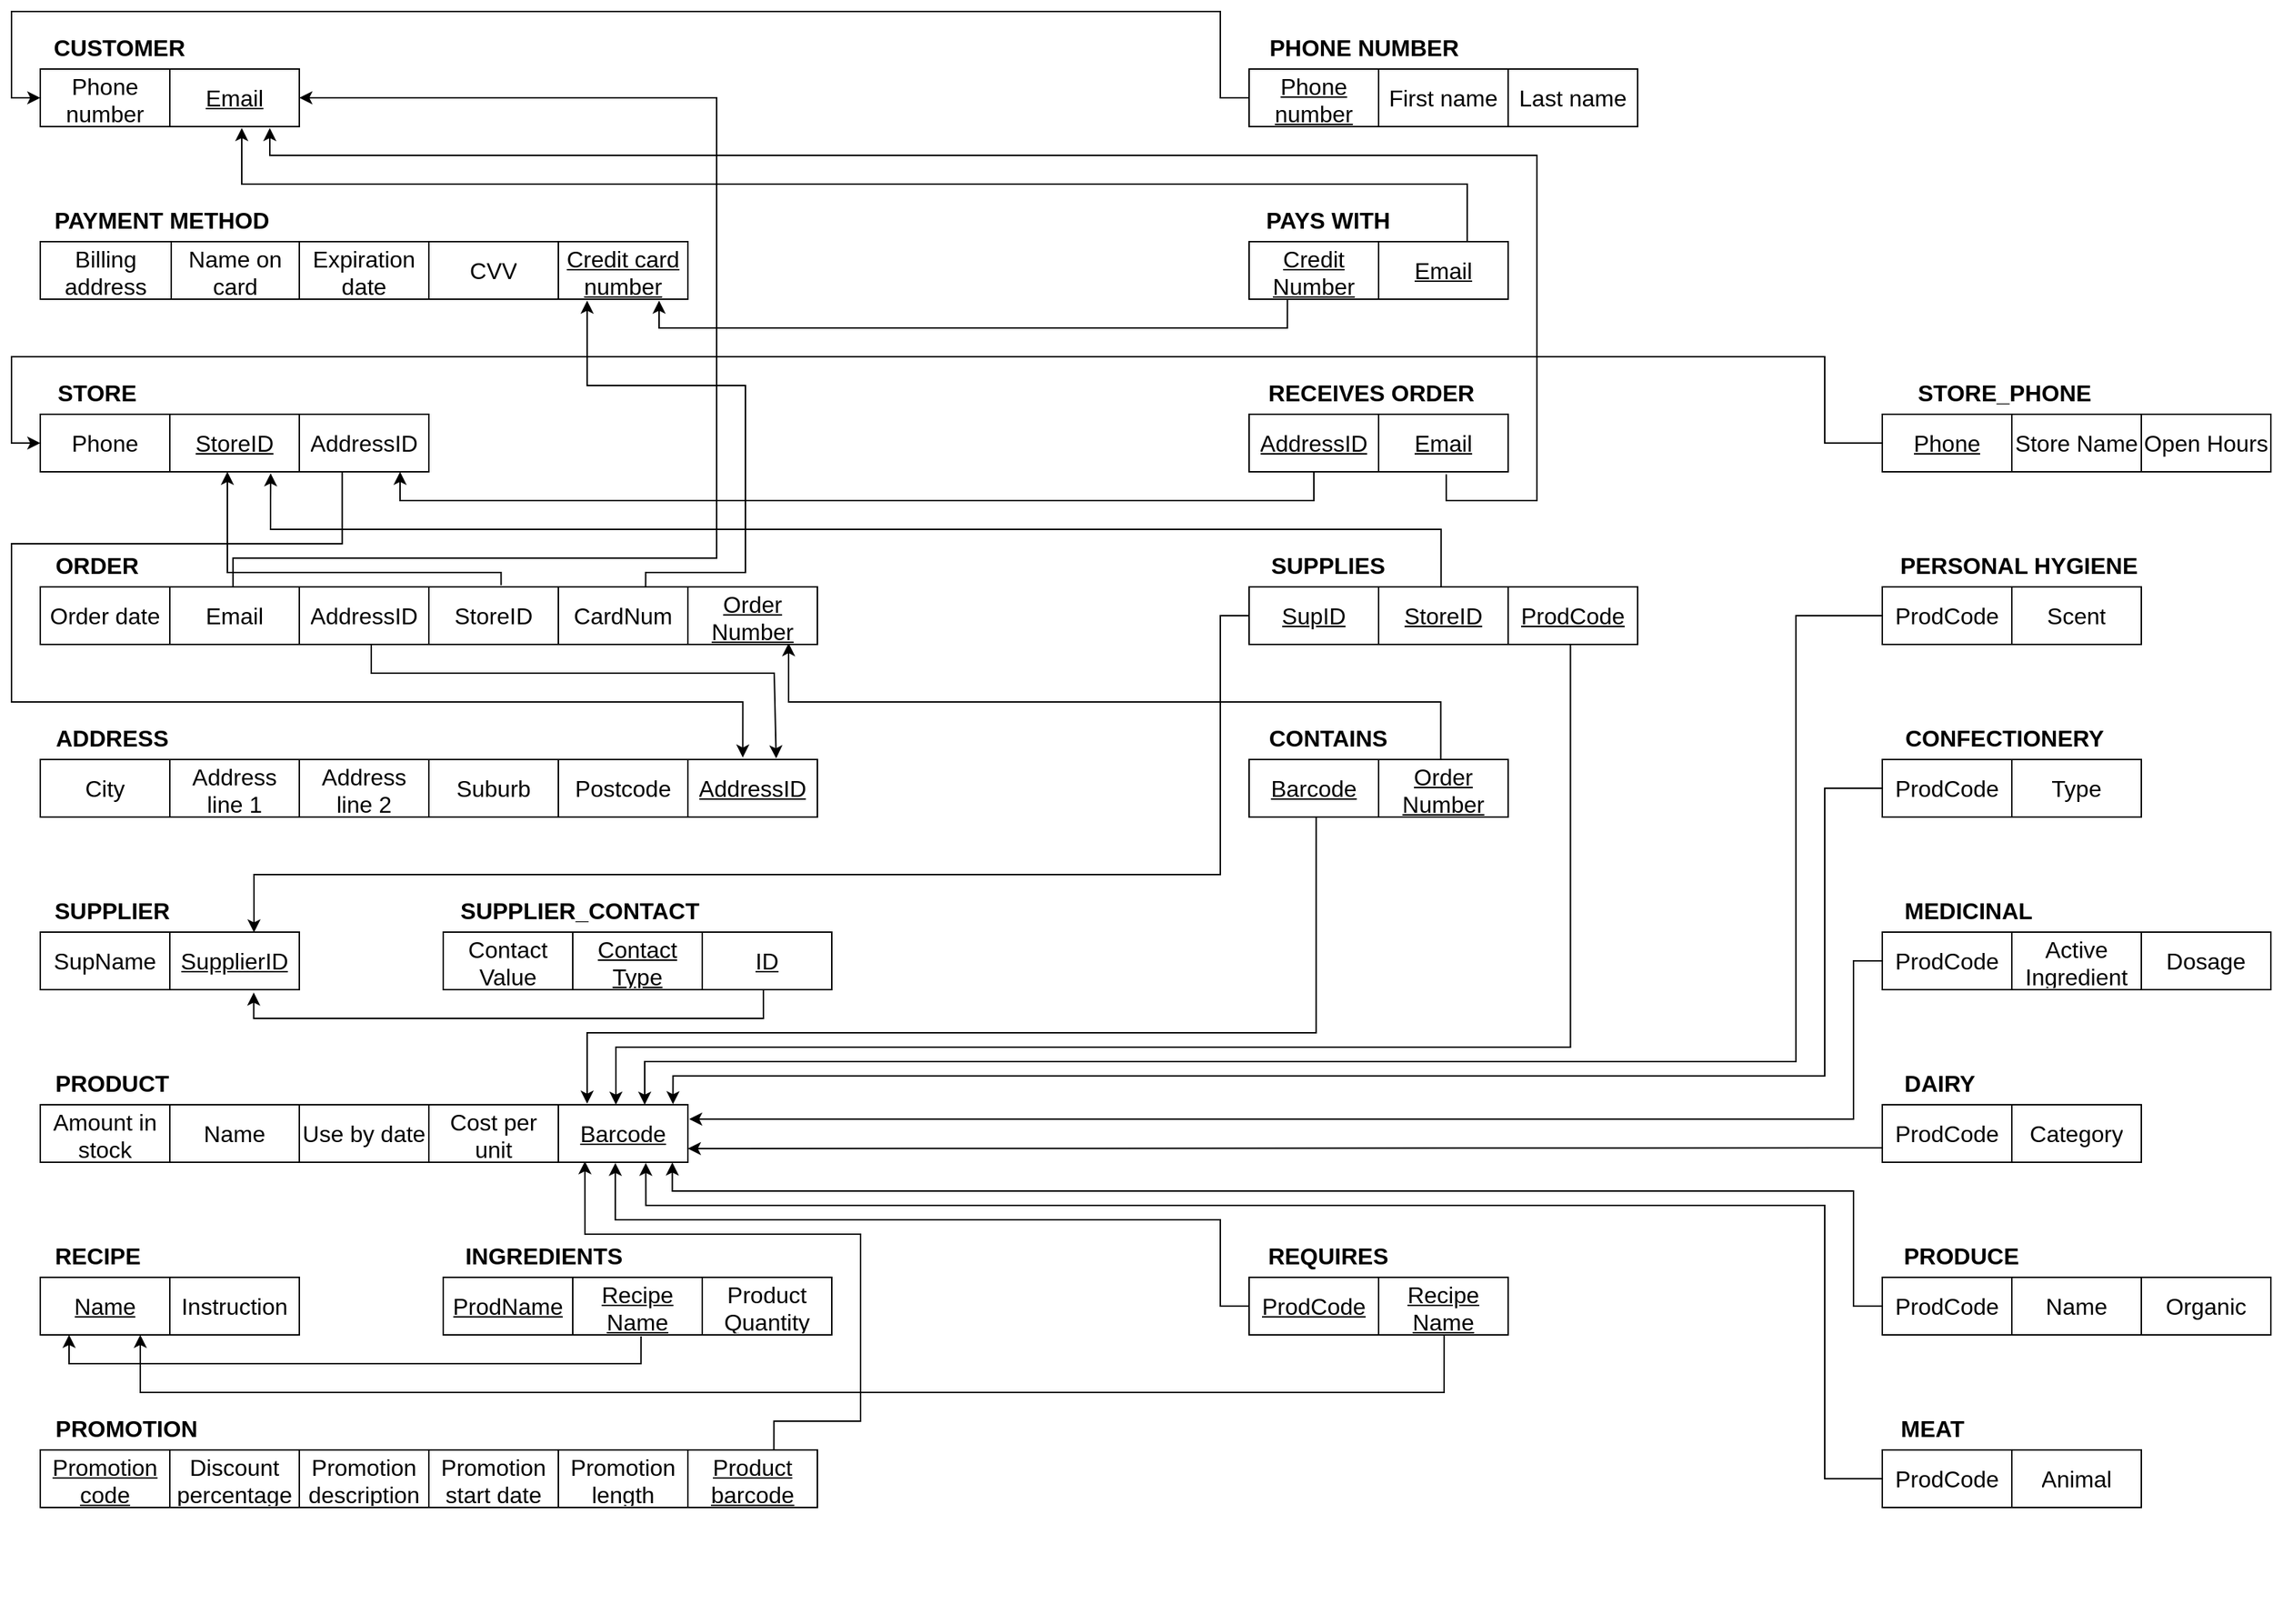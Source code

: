 <mxfile version="21.3.3" type="github">
  <diagram name="Page-1" id="3tP_FfxiOayPkXnwMRCM">
    <mxGraphModel dx="902" dy="1319" grid="1" gridSize="10" guides="1" tooltips="1" connect="1" arrows="1" fold="1" page="0" pageScale="1" pageWidth="827" pageHeight="1169" math="0" shadow="0">
      <root>
        <mxCell id="0" />
        <mxCell id="1" parent="0" />
        <mxCell id="2YJjCyJWTV4Wyj9ChP1L-1" style="edgeStyle=orthogonalEdgeStyle;rounded=0;orthogonalLoop=1;jettySize=auto;html=1;entryX=0.841;entryY=0.983;entryDx=0;entryDy=0;fontFamily=Helvetica;fontSize=16;fontColor=default;exitX=0.944;exitY=0.025;exitDx=0;exitDy=0;exitPerimeter=0;entryPerimeter=0;" parent="1" source="2YJjCyJWTV4Wyj9ChP1L-61" target="2YJjCyJWTV4Wyj9ChP1L-46" edge="1">
          <mxGeometry relative="1" as="geometry">
            <mxPoint x="780" y="1210" as="sourcePoint" />
            <Array as="points">
              <mxPoint x="550" y="1020" />
              <mxPoint x="610" y="1020" />
              <mxPoint x="610" y="890" />
              <mxPoint x="418" y="890" />
            </Array>
          </mxGeometry>
        </mxCell>
        <mxCell id="2YJjCyJWTV4Wyj9ChP1L-2" style="edgeStyle=orthogonalEdgeStyle;rounded=0;orthogonalLoop=1;jettySize=auto;html=1;fontFamily=Helvetica;fontSize=16;fontColor=default;exitX=0.593;exitY=-0.028;exitDx=0;exitDy=0;exitPerimeter=0;" parent="1" source="2YJjCyJWTV4Wyj9ChP1L-25" edge="1">
          <mxGeometry relative="1" as="geometry">
            <mxPoint x="590" y="460" as="sourcePoint" />
            <Array as="points">
              <mxPoint x="360" y="430" />
              <mxPoint x="170" y="430" />
            </Array>
            <mxPoint x="170" y="360" as="targetPoint" />
          </mxGeometry>
        </mxCell>
        <mxCell id="2YJjCyJWTV4Wyj9ChP1L-14" value="" style="group" parent="1" vertex="1" connectable="0">
          <mxGeometry x="40" y="50" width="360" height="70" as="geometry" />
        </mxCell>
        <mxCell id="2YJjCyJWTV4Wyj9ChP1L-15" value="" style="shape=table;startSize=0;container=1;collapsible=0;childLayout=tableLayout;fontSize=16;" parent="2YJjCyJWTV4Wyj9ChP1L-14" vertex="1">
          <mxGeometry y="30" width="180" height="40" as="geometry" />
        </mxCell>
        <mxCell id="2YJjCyJWTV4Wyj9ChP1L-16" value="" style="shape=tableRow;horizontal=0;startSize=0;swimlaneHead=0;swimlaneBody=0;strokeColor=inherit;top=0;left=0;bottom=0;right=0;collapsible=0;dropTarget=0;fillColor=none;points=[[0,0.5],[1,0.5]];portConstraint=eastwest;fontSize=16;" parent="2YJjCyJWTV4Wyj9ChP1L-15" vertex="1">
          <mxGeometry width="180" height="40" as="geometry" />
        </mxCell>
        <mxCell id="2YJjCyJWTV4Wyj9ChP1L-17" value="Phone number" style="shape=partialRectangle;html=1;whiteSpace=wrap;connectable=0;strokeColor=inherit;overflow=hidden;fillColor=none;top=0;left=0;bottom=0;right=0;pointerEvents=1;fontSize=16;" parent="2YJjCyJWTV4Wyj9ChP1L-16" vertex="1">
          <mxGeometry width="90" height="40" as="geometry">
            <mxRectangle width="90" height="40" as="alternateBounds" />
          </mxGeometry>
        </mxCell>
        <mxCell id="2YJjCyJWTV4Wyj9ChP1L-20" value="Email" style="shape=partialRectangle;html=1;whiteSpace=wrap;connectable=0;strokeColor=inherit;overflow=hidden;fillColor=none;top=0;left=0;bottom=0;right=0;pointerEvents=1;fontSize=16;fontStyle=4" parent="2YJjCyJWTV4Wyj9ChP1L-16" vertex="1">
          <mxGeometry x="90" width="90" height="40" as="geometry">
            <mxRectangle width="90" height="40" as="alternateBounds" />
          </mxGeometry>
        </mxCell>
        <mxCell id="2YJjCyJWTV4Wyj9ChP1L-21" value="CUSTOMER" style="text;html=1;strokeColor=none;fillColor=none;align=center;verticalAlign=middle;whiteSpace=wrap;rounded=0;fontSize=16;fontStyle=1" parent="2YJjCyJWTV4Wyj9ChP1L-14" vertex="1">
          <mxGeometry width="110" height="30" as="geometry" />
        </mxCell>
        <mxCell id="2YJjCyJWTV4Wyj9ChP1L-33" value="" style="group" parent="1" vertex="1" connectable="0">
          <mxGeometry x="40" y="530" width="540" height="70" as="geometry" />
        </mxCell>
        <mxCell id="2YJjCyJWTV4Wyj9ChP1L-34" value="ADDRESS" style="text;html=1;strokeColor=none;fillColor=none;align=center;verticalAlign=middle;whiteSpace=wrap;rounded=0;fontSize=16;fontStyle=1" parent="2YJjCyJWTV4Wyj9ChP1L-33" vertex="1">
          <mxGeometry width="99.5" height="30" as="geometry" />
        </mxCell>
        <mxCell id="2YJjCyJWTV4Wyj9ChP1L-35" value="" style="shape=table;startSize=0;container=1;collapsible=0;childLayout=tableLayout;fontSize=16;" parent="2YJjCyJWTV4Wyj9ChP1L-33" vertex="1">
          <mxGeometry y="30" width="540" height="40" as="geometry" />
        </mxCell>
        <mxCell id="2YJjCyJWTV4Wyj9ChP1L-36" value="" style="shape=tableRow;horizontal=0;startSize=0;swimlaneHead=0;swimlaneBody=0;strokeColor=inherit;top=0;left=0;bottom=0;right=0;collapsible=0;dropTarget=0;fillColor=none;points=[[0,0.5],[1,0.5]];portConstraint=eastwest;fontSize=16;" parent="2YJjCyJWTV4Wyj9ChP1L-35" vertex="1">
          <mxGeometry width="540" height="40" as="geometry" />
        </mxCell>
        <mxCell id="gPXbMTMLkBEwJ1ZtdVqL-13" value="City" style="shape=partialRectangle;html=1;whiteSpace=wrap;connectable=0;strokeColor=inherit;overflow=hidden;fillColor=none;top=0;left=0;bottom=0;right=0;pointerEvents=1;fontSize=16;" vertex="1" parent="2YJjCyJWTV4Wyj9ChP1L-36">
          <mxGeometry width="90" height="40" as="geometry">
            <mxRectangle width="90" height="40" as="alternateBounds" />
          </mxGeometry>
        </mxCell>
        <mxCell id="2YJjCyJWTV4Wyj9ChP1L-37" value="Address line 1" style="shape=partialRectangle;html=1;whiteSpace=wrap;connectable=0;strokeColor=inherit;overflow=hidden;fillColor=none;top=0;left=0;bottom=0;right=0;pointerEvents=1;fontSize=16;" parent="2YJjCyJWTV4Wyj9ChP1L-36" vertex="1">
          <mxGeometry x="90" width="90" height="40" as="geometry">
            <mxRectangle width="90" height="40" as="alternateBounds" />
          </mxGeometry>
        </mxCell>
        <mxCell id="2YJjCyJWTV4Wyj9ChP1L-38" value="Address line 2" style="shape=partialRectangle;html=1;whiteSpace=wrap;connectable=0;strokeColor=inherit;overflow=hidden;fillColor=none;top=0;left=0;bottom=0;right=0;pointerEvents=1;fontSize=16;" parent="2YJjCyJWTV4Wyj9ChP1L-36" vertex="1">
          <mxGeometry x="180" width="90" height="40" as="geometry">
            <mxRectangle width="90" height="40" as="alternateBounds" />
          </mxGeometry>
        </mxCell>
        <mxCell id="2YJjCyJWTV4Wyj9ChP1L-39" value="Suburb" style="shape=partialRectangle;html=1;whiteSpace=wrap;connectable=0;strokeColor=inherit;overflow=hidden;fillColor=none;top=0;left=0;bottom=0;right=0;pointerEvents=1;fontSize=16;" parent="2YJjCyJWTV4Wyj9ChP1L-36" vertex="1">
          <mxGeometry x="270" width="90" height="40" as="geometry">
            <mxRectangle width="90" height="40" as="alternateBounds" />
          </mxGeometry>
        </mxCell>
        <mxCell id="2YJjCyJWTV4Wyj9ChP1L-41" value="Postcode" style="shape=partialRectangle;html=1;whiteSpace=wrap;connectable=0;strokeColor=inherit;overflow=hidden;fillColor=none;top=0;left=0;bottom=0;right=0;pointerEvents=1;fontSize=16;fontStyle=0" parent="2YJjCyJWTV4Wyj9ChP1L-36" vertex="1">
          <mxGeometry x="360" width="90" height="40" as="geometry">
            <mxRectangle width="90" height="40" as="alternateBounds" />
          </mxGeometry>
        </mxCell>
        <mxCell id="2YJjCyJWTV4Wyj9ChP1L-42" value="AddressID" style="shape=partialRectangle;html=1;whiteSpace=wrap;connectable=0;strokeColor=inherit;overflow=hidden;fillColor=none;top=0;left=0;bottom=0;right=0;pointerEvents=1;fontSize=16;fontStyle=4" parent="2YJjCyJWTV4Wyj9ChP1L-36" vertex="1">
          <mxGeometry x="450" width="90" height="40" as="geometry">
            <mxRectangle width="90" height="40" as="alternateBounds" />
          </mxGeometry>
        </mxCell>
        <mxCell id="2YJjCyJWTV4Wyj9ChP1L-43" value="" style="group" parent="1" vertex="1" connectable="0">
          <mxGeometry x="40" y="770" width="450" height="70" as="geometry" />
        </mxCell>
        <mxCell id="2YJjCyJWTV4Wyj9ChP1L-44" value="PRODUCT" style="text;html=1;strokeColor=none;fillColor=none;align=center;verticalAlign=middle;whiteSpace=wrap;rounded=0;fontSize=16;fontStyle=1" parent="2YJjCyJWTV4Wyj9ChP1L-43" vertex="1">
          <mxGeometry width="100" height="30" as="geometry" />
        </mxCell>
        <mxCell id="2YJjCyJWTV4Wyj9ChP1L-45" value="" style="shape=table;startSize=0;container=1;collapsible=0;childLayout=tableLayout;fontSize=16;" parent="2YJjCyJWTV4Wyj9ChP1L-43" vertex="1">
          <mxGeometry y="30" width="450" height="40" as="geometry" />
        </mxCell>
        <mxCell id="2YJjCyJWTV4Wyj9ChP1L-46" value="" style="shape=tableRow;horizontal=0;startSize=0;swimlaneHead=0;swimlaneBody=0;strokeColor=inherit;top=0;left=0;bottom=0;right=0;collapsible=0;dropTarget=0;fillColor=none;points=[[0,0.5],[1,0.5]];portConstraint=eastwest;fontSize=16;" parent="2YJjCyJWTV4Wyj9ChP1L-45" vertex="1">
          <mxGeometry width="450" height="40" as="geometry" />
        </mxCell>
        <mxCell id="2YJjCyJWTV4Wyj9ChP1L-47" value="Amount in stock" style="shape=partialRectangle;html=1;whiteSpace=wrap;connectable=0;strokeColor=inherit;overflow=hidden;fillColor=none;top=0;left=0;bottom=0;right=0;pointerEvents=1;fontSize=16;" parent="2YJjCyJWTV4Wyj9ChP1L-46" vertex="1">
          <mxGeometry width="90" height="40" as="geometry">
            <mxRectangle width="90" height="40" as="alternateBounds" />
          </mxGeometry>
        </mxCell>
        <mxCell id="2YJjCyJWTV4Wyj9ChP1L-48" value="Name" style="shape=partialRectangle;html=1;whiteSpace=wrap;connectable=0;strokeColor=inherit;overflow=hidden;fillColor=none;top=0;left=0;bottom=0;right=0;pointerEvents=1;fontSize=16;" parent="2YJjCyJWTV4Wyj9ChP1L-46" vertex="1">
          <mxGeometry x="90" width="90" height="40" as="geometry">
            <mxRectangle width="90" height="40" as="alternateBounds" />
          </mxGeometry>
        </mxCell>
        <mxCell id="2YJjCyJWTV4Wyj9ChP1L-49" value="Use by date" style="shape=partialRectangle;html=1;whiteSpace=wrap;connectable=0;strokeColor=inherit;overflow=hidden;fillColor=none;top=0;left=0;bottom=0;right=0;pointerEvents=1;fontSize=16;" parent="2YJjCyJWTV4Wyj9ChP1L-46" vertex="1">
          <mxGeometry x="180" width="90" height="40" as="geometry">
            <mxRectangle width="90" height="40" as="alternateBounds" />
          </mxGeometry>
        </mxCell>
        <mxCell id="2YJjCyJWTV4Wyj9ChP1L-50" value="Cost per unit" style="shape=partialRectangle;html=1;whiteSpace=wrap;connectable=0;strokeColor=inherit;overflow=hidden;fillColor=none;top=0;left=0;bottom=0;right=0;pointerEvents=1;fontSize=16;fontStyle=0" parent="2YJjCyJWTV4Wyj9ChP1L-46" vertex="1">
          <mxGeometry x="270" width="90" height="40" as="geometry">
            <mxRectangle width="90" height="40" as="alternateBounds" />
          </mxGeometry>
        </mxCell>
        <mxCell id="2YJjCyJWTV4Wyj9ChP1L-51" value="Barcode" style="shape=partialRectangle;html=1;whiteSpace=wrap;connectable=0;strokeColor=inherit;overflow=hidden;fillColor=none;top=0;left=0;bottom=0;right=0;pointerEvents=1;fontSize=16;fontStyle=4" parent="2YJjCyJWTV4Wyj9ChP1L-46" vertex="1">
          <mxGeometry x="360" width="90" height="40" as="geometry">
            <mxRectangle width="90" height="40" as="alternateBounds" />
          </mxGeometry>
        </mxCell>
        <mxCell id="2YJjCyJWTV4Wyj9ChP1L-52" value="" style="group" parent="1" vertex="1" connectable="0">
          <mxGeometry x="40" y="850" width="180" height="70" as="geometry" />
        </mxCell>
        <mxCell id="2YJjCyJWTV4Wyj9ChP1L-53" value="RECIPE" style="text;html=1;strokeColor=none;fillColor=none;align=center;verticalAlign=middle;whiteSpace=wrap;rounded=0;fontSize=16;fontStyle=1" parent="2YJjCyJWTV4Wyj9ChP1L-52" vertex="1">
          <mxGeometry y="40" width="80" height="30" as="geometry" />
        </mxCell>
        <mxCell id="2YJjCyJWTV4Wyj9ChP1L-54" value="" style="shape=table;startSize=0;container=1;collapsible=0;childLayout=tableLayout;fontSize=16;" parent="2YJjCyJWTV4Wyj9ChP1L-52" vertex="1">
          <mxGeometry y="70" width="180" height="40" as="geometry" />
        </mxCell>
        <mxCell id="2YJjCyJWTV4Wyj9ChP1L-55" value="" style="shape=tableRow;horizontal=0;startSize=0;swimlaneHead=0;swimlaneBody=0;strokeColor=inherit;top=0;left=0;bottom=0;right=0;collapsible=0;dropTarget=0;fillColor=none;points=[[0,0.5],[1,0.5]];portConstraint=eastwest;fontSize=16;" parent="2YJjCyJWTV4Wyj9ChP1L-54" vertex="1">
          <mxGeometry width="180" height="40" as="geometry" />
        </mxCell>
        <mxCell id="2YJjCyJWTV4Wyj9ChP1L-56" value="Name" style="shape=partialRectangle;html=1;whiteSpace=wrap;connectable=0;strokeColor=inherit;overflow=hidden;fillColor=none;top=0;left=0;bottom=0;right=0;pointerEvents=1;fontSize=16;fontStyle=4" parent="2YJjCyJWTV4Wyj9ChP1L-55" vertex="1">
          <mxGeometry width="90" height="40" as="geometry">
            <mxRectangle width="90" height="40" as="alternateBounds" />
          </mxGeometry>
        </mxCell>
        <mxCell id="2YJjCyJWTV4Wyj9ChP1L-57" value="Instruction" style="shape=partialRectangle;html=1;whiteSpace=wrap;connectable=0;strokeColor=inherit;overflow=hidden;fillColor=none;top=0;left=0;bottom=0;right=0;pointerEvents=1;fontSize=16;" parent="2YJjCyJWTV4Wyj9ChP1L-55" vertex="1">
          <mxGeometry x="90" width="90" height="40" as="geometry">
            <mxRectangle width="90" height="40" as="alternateBounds" />
          </mxGeometry>
        </mxCell>
        <mxCell id="2YJjCyJWTV4Wyj9ChP1L-58" value="" style="group" parent="1" vertex="1" connectable="0">
          <mxGeometry x="40" y="1010" width="720" height="70" as="geometry" />
        </mxCell>
        <mxCell id="2YJjCyJWTV4Wyj9ChP1L-59" value="PROMOTION" style="text;html=1;strokeColor=none;fillColor=none;align=center;verticalAlign=middle;whiteSpace=wrap;rounded=0;fontSize=16;fontStyle=1" parent="2YJjCyJWTV4Wyj9ChP1L-58" vertex="1">
          <mxGeometry width="120" height="30" as="geometry" />
        </mxCell>
        <mxCell id="2YJjCyJWTV4Wyj9ChP1L-60" value="" style="shape=table;startSize=0;container=1;collapsible=0;childLayout=tableLayout;fontSize=16;" parent="2YJjCyJWTV4Wyj9ChP1L-58" vertex="1">
          <mxGeometry y="30" width="540" height="40" as="geometry" />
        </mxCell>
        <mxCell id="2YJjCyJWTV4Wyj9ChP1L-61" value="" style="shape=tableRow;horizontal=0;startSize=0;swimlaneHead=0;swimlaneBody=0;strokeColor=inherit;top=0;left=0;bottom=0;right=0;collapsible=0;dropTarget=0;fillColor=none;points=[[0,0.5],[1,0.5]];portConstraint=eastwest;fontSize=16;" parent="2YJjCyJWTV4Wyj9ChP1L-60" vertex="1">
          <mxGeometry width="540" height="40" as="geometry" />
        </mxCell>
        <mxCell id="2YJjCyJWTV4Wyj9ChP1L-62" value="Promotion code" style="shape=partialRectangle;html=1;whiteSpace=wrap;connectable=0;strokeColor=inherit;overflow=hidden;fillColor=none;top=0;left=0;bottom=0;right=0;pointerEvents=1;fontSize=16;fontStyle=4" parent="2YJjCyJWTV4Wyj9ChP1L-61" vertex="1">
          <mxGeometry width="90" height="40" as="geometry">
            <mxRectangle width="90" height="40" as="alternateBounds" />
          </mxGeometry>
        </mxCell>
        <mxCell id="2YJjCyJWTV4Wyj9ChP1L-64" value="Discount percentage" style="shape=partialRectangle;html=1;whiteSpace=wrap;connectable=0;strokeColor=inherit;overflow=hidden;fillColor=none;top=0;left=0;bottom=0;right=0;pointerEvents=1;fontSize=16;" parent="2YJjCyJWTV4Wyj9ChP1L-61" vertex="1">
          <mxGeometry x="90" width="90" height="40" as="geometry">
            <mxRectangle width="90" height="40" as="alternateBounds" />
          </mxGeometry>
        </mxCell>
        <mxCell id="2YJjCyJWTV4Wyj9ChP1L-65" value="Promotion description" style="shape=partialRectangle;html=1;whiteSpace=wrap;connectable=0;strokeColor=inherit;overflow=hidden;fillColor=none;top=0;left=0;bottom=0;right=0;pointerEvents=1;fontSize=16;fontStyle=0" parent="2YJjCyJWTV4Wyj9ChP1L-61" vertex="1">
          <mxGeometry x="180" width="90" height="40" as="geometry">
            <mxRectangle width="90" height="40" as="alternateBounds" />
          </mxGeometry>
        </mxCell>
        <mxCell id="2YJjCyJWTV4Wyj9ChP1L-66" value="Promotion start date" style="shape=partialRectangle;html=1;whiteSpace=wrap;connectable=0;strokeColor=inherit;overflow=hidden;fillColor=none;top=0;left=0;bottom=0;right=0;pointerEvents=1;fontSize=16;fontStyle=0" parent="2YJjCyJWTV4Wyj9ChP1L-61" vertex="1">
          <mxGeometry x="270" width="90" height="40" as="geometry">
            <mxRectangle width="90" height="40" as="alternateBounds" />
          </mxGeometry>
        </mxCell>
        <mxCell id="2YJjCyJWTV4Wyj9ChP1L-67" value="Promotion length" style="shape=partialRectangle;html=1;whiteSpace=wrap;connectable=0;strokeColor=inherit;overflow=hidden;fillColor=none;top=0;left=0;bottom=0;right=0;pointerEvents=1;fontSize=16;fontStyle=0" parent="2YJjCyJWTV4Wyj9ChP1L-61" vertex="1">
          <mxGeometry x="360" width="90" height="40" as="geometry">
            <mxRectangle width="90" height="40" as="alternateBounds" />
          </mxGeometry>
        </mxCell>
        <mxCell id="2YJjCyJWTV4Wyj9ChP1L-69" value="Product barcode" style="shape=partialRectangle;html=1;whiteSpace=wrap;connectable=0;strokeColor=inherit;overflow=hidden;fillColor=none;top=0;left=0;bottom=0;right=0;pointerEvents=1;fontSize=16;fontStyle=4" parent="2YJjCyJWTV4Wyj9ChP1L-61" vertex="1">
          <mxGeometry x="450" width="90" height="40" as="geometry">
            <mxRectangle width="90" height="40" as="alternateBounds" />
          </mxGeometry>
        </mxCell>
        <mxCell id="2YJjCyJWTV4Wyj9ChP1L-79" value="" style="group" parent="1" vertex="1" connectable="0">
          <mxGeometry x="40" y="1090" width="1110" height="70" as="geometry" />
        </mxCell>
        <mxCell id="2YJjCyJWTV4Wyj9ChP1L-80" value="" style="group" parent="2YJjCyJWTV4Wyj9ChP1L-79" vertex="1" connectable="0">
          <mxGeometry x="840" y="-560" width="270" height="70" as="geometry" />
        </mxCell>
        <mxCell id="2YJjCyJWTV4Wyj9ChP1L-81" value="" style="group" parent="2YJjCyJWTV4Wyj9ChP1L-80" vertex="1" connectable="0">
          <mxGeometry y="-120" width="270" height="70" as="geometry" />
        </mxCell>
        <mxCell id="2YJjCyJWTV4Wyj9ChP1L-82" value="" style="shape=table;startSize=0;container=1;collapsible=0;childLayout=tableLayout;fontSize=16;" parent="2YJjCyJWTV4Wyj9ChP1L-81" vertex="1">
          <mxGeometry y="30" width="270" height="40" as="geometry" />
        </mxCell>
        <mxCell id="2YJjCyJWTV4Wyj9ChP1L-83" value="" style="shape=tableRow;horizontal=0;startSize=0;swimlaneHead=0;swimlaneBody=0;strokeColor=inherit;top=0;left=0;bottom=0;right=0;collapsible=0;dropTarget=0;fillColor=none;points=[[0,0.5],[1,0.5]];portConstraint=eastwest;fontSize=16;" parent="2YJjCyJWTV4Wyj9ChP1L-82" vertex="1">
          <mxGeometry width="270" height="40" as="geometry" />
        </mxCell>
        <mxCell id="2YJjCyJWTV4Wyj9ChP1L-84" value="&lt;u&gt;SupID&lt;/u&gt;" style="shape=partialRectangle;html=1;whiteSpace=wrap;connectable=0;strokeColor=inherit;overflow=hidden;fillColor=none;top=0;left=0;bottom=0;right=0;pointerEvents=1;fontSize=16;" parent="2YJjCyJWTV4Wyj9ChP1L-83" vertex="1">
          <mxGeometry width="90" height="40" as="geometry">
            <mxRectangle width="90" height="40" as="alternateBounds" />
          </mxGeometry>
        </mxCell>
        <mxCell id="2YJjCyJWTV4Wyj9ChP1L-85" value="&lt;u&gt;StoreID&lt;/u&gt;" style="shape=partialRectangle;html=1;whiteSpace=wrap;connectable=0;strokeColor=inherit;overflow=hidden;fillColor=none;top=0;left=0;bottom=0;right=0;pointerEvents=1;fontSize=16;" parent="2YJjCyJWTV4Wyj9ChP1L-83" vertex="1">
          <mxGeometry x="90" width="90" height="40" as="geometry">
            <mxRectangle width="90" height="40" as="alternateBounds" />
          </mxGeometry>
        </mxCell>
        <mxCell id="2YJjCyJWTV4Wyj9ChP1L-86" value="ProdCode" style="shape=partialRectangle;html=1;whiteSpace=wrap;connectable=0;strokeColor=inherit;overflow=hidden;fillColor=none;top=0;left=0;bottom=0;right=0;pointerEvents=1;fontSize=16;fontStyle=4" parent="2YJjCyJWTV4Wyj9ChP1L-83" vertex="1">
          <mxGeometry x="180" width="90" height="40" as="geometry">
            <mxRectangle width="90" height="40" as="alternateBounds" />
          </mxGeometry>
        </mxCell>
        <mxCell id="2YJjCyJWTV4Wyj9ChP1L-87" value="SUPPLIES" style="text;html=1;strokeColor=none;fillColor=none;align=center;verticalAlign=middle;whiteSpace=wrap;rounded=0;fontSize=16;fontStyle=1" parent="2YJjCyJWTV4Wyj9ChP1L-81" vertex="1">
          <mxGeometry width="110" height="30" as="geometry" />
        </mxCell>
        <mxCell id="2YJjCyJWTV4Wyj9ChP1L-88" value="" style="group" parent="2YJjCyJWTV4Wyj9ChP1L-80" vertex="1" connectable="0">
          <mxGeometry width="180" height="70" as="geometry" />
        </mxCell>
        <mxCell id="2YJjCyJWTV4Wyj9ChP1L-89" value="CONTAINS" style="text;html=1;strokeColor=none;fillColor=none;align=center;verticalAlign=middle;whiteSpace=wrap;rounded=0;fontSize=16;fontStyle=1" parent="2YJjCyJWTV4Wyj9ChP1L-88" vertex="1">
          <mxGeometry width="110" height="30" as="geometry" />
        </mxCell>
        <mxCell id="2YJjCyJWTV4Wyj9ChP1L-90" value="" style="shape=table;startSize=0;container=1;collapsible=0;childLayout=tableLayout;fontSize=16;" parent="2YJjCyJWTV4Wyj9ChP1L-88" vertex="1">
          <mxGeometry y="30" width="180" height="40" as="geometry" />
        </mxCell>
        <mxCell id="2YJjCyJWTV4Wyj9ChP1L-91" value="" style="shape=tableRow;horizontal=0;startSize=0;swimlaneHead=0;swimlaneBody=0;strokeColor=inherit;top=0;left=0;bottom=0;right=0;collapsible=0;dropTarget=0;fillColor=none;points=[[0,0.5],[1,0.5]];portConstraint=eastwest;fontSize=16;" parent="2YJjCyJWTV4Wyj9ChP1L-90" vertex="1">
          <mxGeometry width="180" height="40" as="geometry" />
        </mxCell>
        <mxCell id="2YJjCyJWTV4Wyj9ChP1L-92" value="Barcode" style="shape=partialRectangle;html=1;whiteSpace=wrap;connectable=0;strokeColor=inherit;overflow=hidden;fillColor=none;top=0;left=0;bottom=0;right=0;pointerEvents=1;fontSize=16;fontStyle=4" parent="2YJjCyJWTV4Wyj9ChP1L-91" vertex="1">
          <mxGeometry width="90" height="40" as="geometry">
            <mxRectangle width="90" height="40" as="alternateBounds" />
          </mxGeometry>
        </mxCell>
        <mxCell id="2YJjCyJWTV4Wyj9ChP1L-93" value="&lt;u&gt;Order Number&lt;/u&gt;" style="shape=partialRectangle;html=1;whiteSpace=wrap;connectable=0;strokeColor=inherit;overflow=hidden;fillColor=none;top=0;left=0;bottom=0;right=0;pointerEvents=1;fontSize=16;" parent="2YJjCyJWTV4Wyj9ChP1L-91" vertex="1">
          <mxGeometry x="90" width="90" height="40" as="geometry">
            <mxRectangle width="90" height="40" as="alternateBounds" />
          </mxGeometry>
        </mxCell>
        <mxCell id="2YJjCyJWTV4Wyj9ChP1L-94" value="RECEIVES ORDER" style="text;html=1;strokeColor=none;fillColor=none;align=center;verticalAlign=middle;whiteSpace=wrap;rounded=0;fontSize=16;fontStyle=1" parent="2YJjCyJWTV4Wyj9ChP1L-79" vertex="1">
          <mxGeometry x="840" y="-800" width="170" height="30" as="geometry" />
        </mxCell>
        <mxCell id="2YJjCyJWTV4Wyj9ChP1L-95" value="" style="shape=table;startSize=0;container=1;collapsible=0;childLayout=tableLayout;fontSize=16;" parent="2YJjCyJWTV4Wyj9ChP1L-79" vertex="1">
          <mxGeometry x="840" y="-770" width="180" height="40" as="geometry" />
        </mxCell>
        <mxCell id="2YJjCyJWTV4Wyj9ChP1L-96" value="" style="shape=tableRow;horizontal=0;startSize=0;swimlaneHead=0;swimlaneBody=0;strokeColor=inherit;top=0;left=0;bottom=0;right=0;collapsible=0;dropTarget=0;fillColor=none;points=[[0,0.5],[1,0.5]];portConstraint=eastwest;fontSize=16;" parent="2YJjCyJWTV4Wyj9ChP1L-95" vertex="1">
          <mxGeometry width="180" height="40" as="geometry" />
        </mxCell>
        <mxCell id="2YJjCyJWTV4Wyj9ChP1L-97" value="AddressID" style="shape=partialRectangle;html=1;whiteSpace=wrap;connectable=0;strokeColor=inherit;overflow=hidden;fillColor=none;top=0;left=0;bottom=0;right=0;pointerEvents=1;fontSize=16;fontStyle=4" parent="2YJjCyJWTV4Wyj9ChP1L-96" vertex="1">
          <mxGeometry width="90" height="40" as="geometry">
            <mxRectangle width="90" height="40" as="alternateBounds" />
          </mxGeometry>
        </mxCell>
        <mxCell id="2YJjCyJWTV4Wyj9ChP1L-98" value="&lt;u&gt;Email&lt;/u&gt;" style="shape=partialRectangle;html=1;whiteSpace=wrap;connectable=0;strokeColor=inherit;overflow=hidden;fillColor=none;top=0;left=0;bottom=0;right=0;pointerEvents=1;fontSize=16;" parent="2YJjCyJWTV4Wyj9ChP1L-96" vertex="1">
          <mxGeometry x="90" width="90" height="40" as="geometry">
            <mxRectangle width="90" height="40" as="alternateBounds" />
          </mxGeometry>
        </mxCell>
        <mxCell id="2YJjCyJWTV4Wyj9ChP1L-99" value="SUPPLIER_CONTACT" style="text;html=1;strokeColor=none;fillColor=none;align=center;verticalAlign=middle;whiteSpace=wrap;rounded=0;fontSize=16;fontStyle=1" parent="1" vertex="1">
          <mxGeometry x="320" y="650" width="190" height="30" as="geometry" />
        </mxCell>
        <mxCell id="2YJjCyJWTV4Wyj9ChP1L-100" style="edgeStyle=orthogonalEdgeStyle;rounded=0;orthogonalLoop=1;jettySize=auto;html=1;exitX=0.824;exitY=1.008;exitDx=0;exitDy=0;exitPerimeter=0;entryX=0.824;entryY=1.05;entryDx=0;entryDy=0;entryPerimeter=0;" parent="1" source="2YJjCyJWTV4Wyj9ChP1L-102" target="2YJjCyJWTV4Wyj9ChP1L-109" edge="1">
          <mxGeometry relative="1" as="geometry">
            <mxPoint x="230" y="750" as="targetPoint" />
            <Array as="points">
              <mxPoint x="542" y="740" />
              <mxPoint x="188" y="740" />
            </Array>
          </mxGeometry>
        </mxCell>
        <mxCell id="2YJjCyJWTV4Wyj9ChP1L-101" value="" style="shape=table;startSize=0;container=1;collapsible=0;childLayout=tableLayout;fontSize=16;" parent="1" vertex="1">
          <mxGeometry x="320" y="680" width="270" height="40" as="geometry" />
        </mxCell>
        <mxCell id="2YJjCyJWTV4Wyj9ChP1L-102" value="" style="shape=tableRow;horizontal=0;startSize=0;swimlaneHead=0;swimlaneBody=0;strokeColor=inherit;top=0;left=0;bottom=0;right=0;collapsible=0;dropTarget=0;fillColor=none;points=[[0,0.5],[1,0.5]];portConstraint=eastwest;fontSize=16;" parent="2YJjCyJWTV4Wyj9ChP1L-101" vertex="1">
          <mxGeometry width="270" height="40" as="geometry" />
        </mxCell>
        <mxCell id="2YJjCyJWTV4Wyj9ChP1L-103" value="Contact Value" style="shape=partialRectangle;html=1;whiteSpace=wrap;connectable=0;strokeColor=inherit;overflow=hidden;fillColor=none;top=0;left=0;bottom=0;right=0;pointerEvents=1;fontSize=16;fontStyle=0" parent="2YJjCyJWTV4Wyj9ChP1L-102" vertex="1">
          <mxGeometry width="90" height="40" as="geometry">
            <mxRectangle width="90" height="40" as="alternateBounds" />
          </mxGeometry>
        </mxCell>
        <mxCell id="2YJjCyJWTV4Wyj9ChP1L-104" value="&lt;u&gt;Contact Type&lt;/u&gt;" style="shape=partialRectangle;html=1;whiteSpace=wrap;connectable=0;strokeColor=inherit;overflow=hidden;fillColor=none;top=0;left=0;bottom=0;right=0;pointerEvents=1;fontSize=16;" parent="2YJjCyJWTV4Wyj9ChP1L-102" vertex="1">
          <mxGeometry x="90" width="90" height="40" as="geometry">
            <mxRectangle width="90" height="40" as="alternateBounds" />
          </mxGeometry>
        </mxCell>
        <mxCell id="2YJjCyJWTV4Wyj9ChP1L-105" value="&lt;u&gt;ID&lt;/u&gt;" style="shape=partialRectangle;html=1;whiteSpace=wrap;connectable=0;strokeColor=inherit;overflow=hidden;fillColor=none;top=0;left=0;bottom=0;right=0;pointerEvents=1;fontSize=16;" parent="2YJjCyJWTV4Wyj9ChP1L-102" vertex="1">
          <mxGeometry x="180" width="90" height="40" as="geometry">
            <mxRectangle width="90" height="40" as="alternateBounds" />
          </mxGeometry>
        </mxCell>
        <mxCell id="2YJjCyJWTV4Wyj9ChP1L-113" value="" style="group" parent="1" vertex="1" connectable="0">
          <mxGeometry x="320" y="890" width="270" height="70" as="geometry" />
        </mxCell>
        <mxCell id="2YJjCyJWTV4Wyj9ChP1L-114" value="" style="shape=table;startSize=0;container=1;collapsible=0;childLayout=tableLayout;fontSize=16;" parent="2YJjCyJWTV4Wyj9ChP1L-113" vertex="1">
          <mxGeometry y="30" width="270" height="40" as="geometry" />
        </mxCell>
        <mxCell id="2YJjCyJWTV4Wyj9ChP1L-115" value="" style="shape=tableRow;horizontal=0;startSize=0;swimlaneHead=0;swimlaneBody=0;strokeColor=inherit;top=0;left=0;bottom=0;right=0;collapsible=0;dropTarget=0;fillColor=none;points=[[0,0.5],[1,0.5]];portConstraint=eastwest;fontSize=16;" parent="2YJjCyJWTV4Wyj9ChP1L-114" vertex="1">
          <mxGeometry width="270" height="40" as="geometry" />
        </mxCell>
        <mxCell id="2YJjCyJWTV4Wyj9ChP1L-116" value="&lt;u&gt;ProdName&lt;/u&gt;" style="shape=partialRectangle;html=1;whiteSpace=wrap;connectable=0;strokeColor=inherit;overflow=hidden;fillColor=none;top=0;left=0;bottom=0;right=0;pointerEvents=1;fontSize=16;" parent="2YJjCyJWTV4Wyj9ChP1L-115" vertex="1">
          <mxGeometry width="90" height="40" as="geometry">
            <mxRectangle width="90" height="40" as="alternateBounds" />
          </mxGeometry>
        </mxCell>
        <mxCell id="2YJjCyJWTV4Wyj9ChP1L-117" value="&lt;u&gt;Recipe Name&lt;br&gt;&lt;/u&gt;" style="shape=partialRectangle;html=1;whiteSpace=wrap;connectable=0;strokeColor=inherit;overflow=hidden;fillColor=none;top=0;left=0;bottom=0;right=0;pointerEvents=1;fontSize=16;" parent="2YJjCyJWTV4Wyj9ChP1L-115" vertex="1">
          <mxGeometry x="90" width="90" height="40" as="geometry">
            <mxRectangle width="90" height="40" as="alternateBounds" />
          </mxGeometry>
        </mxCell>
        <mxCell id="2YJjCyJWTV4Wyj9ChP1L-118" value="Product Quantity" style="shape=partialRectangle;html=1;whiteSpace=wrap;connectable=0;strokeColor=inherit;overflow=hidden;fillColor=none;top=0;left=0;bottom=0;right=0;pointerEvents=1;fontSize=16;fontStyle=0" parent="2YJjCyJWTV4Wyj9ChP1L-115" vertex="1">
          <mxGeometry x="180" width="90" height="40" as="geometry">
            <mxRectangle width="90" height="40" as="alternateBounds" />
          </mxGeometry>
        </mxCell>
        <mxCell id="2YJjCyJWTV4Wyj9ChP1L-119" value="INGREDIENTS" style="text;html=1;strokeColor=none;fillColor=none;align=center;verticalAlign=middle;whiteSpace=wrap;rounded=0;fontSize=16;fontStyle=1" parent="2YJjCyJWTV4Wyj9ChP1L-113" vertex="1">
          <mxGeometry width="140" height="30" as="geometry" />
        </mxCell>
        <mxCell id="2YJjCyJWTV4Wyj9ChP1L-120" value="" style="group" parent="1" vertex="1" connectable="0">
          <mxGeometry x="880" y="890" width="180" height="70" as="geometry" />
        </mxCell>
        <mxCell id="2YJjCyJWTV4Wyj9ChP1L-121" value="REQUIRES" style="text;html=1;strokeColor=none;fillColor=none;align=center;verticalAlign=middle;whiteSpace=wrap;rounded=0;fontSize=16;fontStyle=1" parent="2YJjCyJWTV4Wyj9ChP1L-120" vertex="1">
          <mxGeometry width="110" height="30" as="geometry" />
        </mxCell>
        <mxCell id="2YJjCyJWTV4Wyj9ChP1L-122" value="" style="shape=table;startSize=0;container=1;collapsible=0;childLayout=tableLayout;fontSize=16;" parent="2YJjCyJWTV4Wyj9ChP1L-120" vertex="1">
          <mxGeometry y="30" width="180" height="40" as="geometry" />
        </mxCell>
        <mxCell id="2YJjCyJWTV4Wyj9ChP1L-123" value="" style="shape=tableRow;horizontal=0;startSize=0;swimlaneHead=0;swimlaneBody=0;strokeColor=inherit;top=0;left=0;bottom=0;right=0;collapsible=0;dropTarget=0;fillColor=none;points=[[0,0.5],[1,0.5]];portConstraint=eastwest;fontSize=16;" parent="2YJjCyJWTV4Wyj9ChP1L-122" vertex="1">
          <mxGeometry width="180" height="40" as="geometry" />
        </mxCell>
        <mxCell id="2YJjCyJWTV4Wyj9ChP1L-124" value="ProdCode" style="shape=partialRectangle;html=1;whiteSpace=wrap;connectable=0;strokeColor=inherit;overflow=hidden;fillColor=none;top=0;left=0;bottom=0;right=0;pointerEvents=1;fontSize=16;fontStyle=4" parent="2YJjCyJWTV4Wyj9ChP1L-123" vertex="1">
          <mxGeometry width="90" height="40" as="geometry">
            <mxRectangle width="90" height="40" as="alternateBounds" />
          </mxGeometry>
        </mxCell>
        <mxCell id="2YJjCyJWTV4Wyj9ChP1L-125" value="&lt;u&gt;Recipe Name&lt;/u&gt;" style="shape=partialRectangle;html=1;whiteSpace=wrap;connectable=0;strokeColor=inherit;overflow=hidden;fillColor=none;top=0;left=0;bottom=0;right=0;pointerEvents=1;fontSize=16;" parent="2YJjCyJWTV4Wyj9ChP1L-123" vertex="1">
          <mxGeometry x="90" width="90" height="40" as="geometry">
            <mxRectangle width="90" height="40" as="alternateBounds" />
          </mxGeometry>
        </mxCell>
        <mxCell id="2YJjCyJWTV4Wyj9ChP1L-126" value="" style="group" parent="1" vertex="1" connectable="0">
          <mxGeometry x="1320" y="1010" width="180" height="70" as="geometry" />
        </mxCell>
        <mxCell id="2YJjCyJWTV4Wyj9ChP1L-127" value="" style="group" parent="2YJjCyJWTV4Wyj9ChP1L-126" vertex="1" connectable="0">
          <mxGeometry width="180" height="70" as="geometry" />
        </mxCell>
        <mxCell id="2YJjCyJWTV4Wyj9ChP1L-128" value="MEAT" style="text;html=1;strokeColor=none;fillColor=none;align=center;verticalAlign=middle;whiteSpace=wrap;rounded=0;fontSize=16;fontStyle=1" parent="2YJjCyJWTV4Wyj9ChP1L-127" vertex="1">
          <mxGeometry width="70" height="30" as="geometry" />
        </mxCell>
        <mxCell id="2YJjCyJWTV4Wyj9ChP1L-129" value="" style="shape=table;startSize=0;container=1;collapsible=0;childLayout=tableLayout;fontSize=16;" parent="2YJjCyJWTV4Wyj9ChP1L-127" vertex="1">
          <mxGeometry y="30" width="180" height="40" as="geometry" />
        </mxCell>
        <mxCell id="2YJjCyJWTV4Wyj9ChP1L-130" value="" style="shape=tableRow;horizontal=0;startSize=0;swimlaneHead=0;swimlaneBody=0;strokeColor=inherit;top=0;left=0;bottom=0;right=0;collapsible=0;dropTarget=0;fillColor=none;points=[[0,0.5],[1,0.5]];portConstraint=eastwest;fontSize=16;" parent="2YJjCyJWTV4Wyj9ChP1L-129" vertex="1">
          <mxGeometry width="180" height="40" as="geometry" />
        </mxCell>
        <mxCell id="2YJjCyJWTV4Wyj9ChP1L-131" value="ProdCode" style="shape=partialRectangle;html=1;whiteSpace=wrap;connectable=0;strokeColor=inherit;overflow=hidden;fillColor=none;top=0;left=0;bottom=0;right=0;pointerEvents=1;fontSize=16;fontStyle=0" parent="2YJjCyJWTV4Wyj9ChP1L-130" vertex="1">
          <mxGeometry width="90" height="40" as="geometry">
            <mxRectangle width="90" height="40" as="alternateBounds" />
          </mxGeometry>
        </mxCell>
        <mxCell id="2YJjCyJWTV4Wyj9ChP1L-132" value="&lt;span&gt;Animal&lt;/span&gt;" style="shape=partialRectangle;html=1;whiteSpace=wrap;connectable=0;strokeColor=inherit;overflow=hidden;fillColor=none;top=0;left=0;bottom=0;right=0;pointerEvents=1;fontSize=16;fontStyle=0" parent="2YJjCyJWTV4Wyj9ChP1L-130" vertex="1">
          <mxGeometry x="90" width="90" height="40" as="geometry">
            <mxRectangle width="90" height="40" as="alternateBounds" />
          </mxGeometry>
        </mxCell>
        <mxCell id="2YJjCyJWTV4Wyj9ChP1L-149" value="" style="group" parent="1" vertex="1" connectable="0">
          <mxGeometry x="880" y="50" width="270" height="70" as="geometry" />
        </mxCell>
        <mxCell id="2YJjCyJWTV4Wyj9ChP1L-150" value="PERSONAL HYGIENE" style="text;html=1;strokeColor=none;fillColor=none;align=center;verticalAlign=middle;whiteSpace=wrap;rounded=0;fontSize=16;fontStyle=1" parent="2YJjCyJWTV4Wyj9ChP1L-149" vertex="1">
          <mxGeometry x="440" y="360" width="190" height="30" as="geometry" />
        </mxCell>
        <mxCell id="2YJjCyJWTV4Wyj9ChP1L-151" value="" style="shape=table;startSize=0;container=1;collapsible=0;childLayout=tableLayout;fontSize=16;" parent="2YJjCyJWTV4Wyj9ChP1L-149" vertex="1">
          <mxGeometry x="440" y="390" width="180" height="40" as="geometry" />
        </mxCell>
        <mxCell id="2YJjCyJWTV4Wyj9ChP1L-152" value="" style="shape=tableRow;horizontal=0;startSize=0;swimlaneHead=0;swimlaneBody=0;strokeColor=inherit;top=0;left=0;bottom=0;right=0;collapsible=0;dropTarget=0;fillColor=none;points=[[0,0.5],[1,0.5]];portConstraint=eastwest;fontSize=16;" parent="2YJjCyJWTV4Wyj9ChP1L-151" vertex="1">
          <mxGeometry width="180" height="40" as="geometry" />
        </mxCell>
        <mxCell id="2YJjCyJWTV4Wyj9ChP1L-153" value="ProdCode" style="shape=partialRectangle;html=1;whiteSpace=wrap;connectable=0;strokeColor=inherit;overflow=hidden;fillColor=none;top=0;left=0;bottom=0;right=0;pointerEvents=1;fontSize=16;fontStyle=0" parent="2YJjCyJWTV4Wyj9ChP1L-152" vertex="1">
          <mxGeometry width="90" height="40" as="geometry">
            <mxRectangle width="90" height="40" as="alternateBounds" />
          </mxGeometry>
        </mxCell>
        <mxCell id="2YJjCyJWTV4Wyj9ChP1L-154" value="Scent" style="shape=partialRectangle;html=1;whiteSpace=wrap;connectable=0;strokeColor=inherit;overflow=hidden;fillColor=none;top=0;left=0;bottom=0;right=0;pointerEvents=1;fontSize=16;fontStyle=0" parent="2YJjCyJWTV4Wyj9ChP1L-152" vertex="1">
          <mxGeometry x="90" width="90" height="40" as="geometry">
            <mxRectangle width="90" height="40" as="alternateBounds" />
          </mxGeometry>
        </mxCell>
        <mxCell id="2YJjCyJWTV4Wyj9ChP1L-195" value="" style="shape=table;startSize=0;container=1;collapsible=0;childLayout=tableLayout;fontSize=16;" parent="2YJjCyJWTV4Wyj9ChP1L-149" vertex="1">
          <mxGeometry y="30" width="270" height="40" as="geometry" />
        </mxCell>
        <mxCell id="2YJjCyJWTV4Wyj9ChP1L-196" value="" style="shape=tableRow;horizontal=0;startSize=0;swimlaneHead=0;swimlaneBody=0;strokeColor=inherit;top=0;left=0;bottom=0;right=0;collapsible=0;dropTarget=0;fillColor=none;points=[[0,0.5],[1,0.5]];portConstraint=eastwest;fontSize=16;" parent="2YJjCyJWTV4Wyj9ChP1L-195" vertex="1">
          <mxGeometry width="270" height="40" as="geometry" />
        </mxCell>
        <mxCell id="2YJjCyJWTV4Wyj9ChP1L-197" value="&lt;u&gt;Phone number&lt;/u&gt;" style="shape=partialRectangle;html=1;whiteSpace=wrap;connectable=0;strokeColor=inherit;overflow=hidden;fillColor=none;top=0;left=0;bottom=0;right=0;pointerEvents=1;fontSize=16;" parent="2YJjCyJWTV4Wyj9ChP1L-196" vertex="1">
          <mxGeometry width="90" height="40" as="geometry">
            <mxRectangle width="90" height="40" as="alternateBounds" />
          </mxGeometry>
        </mxCell>
        <mxCell id="2YJjCyJWTV4Wyj9ChP1L-198" value="&lt;span&gt;First name&lt;/span&gt;" style="shape=partialRectangle;html=1;whiteSpace=wrap;connectable=0;strokeColor=inherit;overflow=hidden;fillColor=none;top=0;left=0;bottom=0;right=0;pointerEvents=1;fontSize=16;fontStyle=0" parent="2YJjCyJWTV4Wyj9ChP1L-196" vertex="1">
          <mxGeometry x="90" width="90" height="40" as="geometry">
            <mxRectangle width="90" height="40" as="alternateBounds" />
          </mxGeometry>
        </mxCell>
        <mxCell id="2YJjCyJWTV4Wyj9ChP1L-199" value="Last name" style="shape=partialRectangle;html=1;whiteSpace=wrap;connectable=0;strokeColor=inherit;overflow=hidden;fillColor=none;top=0;left=0;bottom=0;right=0;pointerEvents=1;fontSize=16;fontStyle=0" parent="2YJjCyJWTV4Wyj9ChP1L-196" vertex="1">
          <mxGeometry x="180" width="90" height="40" as="geometry">
            <mxRectangle width="90" height="40" as="alternateBounds" />
          </mxGeometry>
        </mxCell>
        <mxCell id="2YJjCyJWTV4Wyj9ChP1L-200" value="PHONE NUMBER" style="text;html=1;strokeColor=none;fillColor=none;align=center;verticalAlign=middle;whiteSpace=wrap;rounded=0;fontSize=16;fontStyle=1" parent="2YJjCyJWTV4Wyj9ChP1L-149" vertex="1">
          <mxGeometry width="160" height="30" as="geometry" />
        </mxCell>
        <mxCell id="2YJjCyJWTV4Wyj9ChP1L-155" value="CONFECTIONERY" style="text;html=1;strokeColor=none;fillColor=none;align=center;verticalAlign=middle;whiteSpace=wrap;rounded=0;fontSize=16;fontStyle=1" parent="1" vertex="1">
          <mxGeometry x="1320" y="530" width="170" height="30" as="geometry" />
        </mxCell>
        <mxCell id="2YJjCyJWTV4Wyj9ChP1L-156" value="" style="shape=table;startSize=0;container=1;collapsible=0;childLayout=tableLayout;fontSize=16;" parent="1" vertex="1">
          <mxGeometry x="1320" y="560" width="180" height="40" as="geometry" />
        </mxCell>
        <mxCell id="2YJjCyJWTV4Wyj9ChP1L-157" value="" style="shape=tableRow;horizontal=0;startSize=0;swimlaneHead=0;swimlaneBody=0;strokeColor=inherit;top=0;left=0;bottom=0;right=0;collapsible=0;dropTarget=0;fillColor=none;points=[[0,0.5],[1,0.5]];portConstraint=eastwest;fontSize=16;" parent="2YJjCyJWTV4Wyj9ChP1L-156" vertex="1">
          <mxGeometry width="180" height="40" as="geometry" />
        </mxCell>
        <mxCell id="2YJjCyJWTV4Wyj9ChP1L-158" value="ProdCode" style="shape=partialRectangle;html=1;whiteSpace=wrap;connectable=0;strokeColor=inherit;overflow=hidden;fillColor=none;top=0;left=0;bottom=0;right=0;pointerEvents=1;fontSize=16;fontStyle=0" parent="2YJjCyJWTV4Wyj9ChP1L-157" vertex="1">
          <mxGeometry width="90" height="40" as="geometry">
            <mxRectangle width="90" height="40" as="alternateBounds" />
          </mxGeometry>
        </mxCell>
        <mxCell id="2YJjCyJWTV4Wyj9ChP1L-159" value="&lt;span&gt;Type&lt;/span&gt;" style="shape=partialRectangle;html=1;whiteSpace=wrap;connectable=0;strokeColor=inherit;overflow=hidden;fillColor=none;top=0;left=0;bottom=0;right=0;pointerEvents=1;fontSize=16;fontStyle=0" parent="2YJjCyJWTV4Wyj9ChP1L-157" vertex="1">
          <mxGeometry x="90" width="90" height="40" as="geometry">
            <mxRectangle width="90" height="40" as="alternateBounds" />
          </mxGeometry>
        </mxCell>
        <mxCell id="2YJjCyJWTV4Wyj9ChP1L-160" value="" style="group" parent="1" vertex="1" connectable="0">
          <mxGeometry x="1320" y="770" width="270" height="70" as="geometry" />
        </mxCell>
        <mxCell id="2YJjCyJWTV4Wyj9ChP1L-161" value="DAIRY" style="text;html=1;strokeColor=none;fillColor=none;align=center;verticalAlign=middle;whiteSpace=wrap;rounded=0;fontSize=16;fontStyle=1" parent="2YJjCyJWTV4Wyj9ChP1L-160" vertex="1">
          <mxGeometry width="80" height="30" as="geometry" />
        </mxCell>
        <mxCell id="2YJjCyJWTV4Wyj9ChP1L-162" value="" style="shape=table;startSize=0;container=1;collapsible=0;childLayout=tableLayout;fontSize=16;" parent="2YJjCyJWTV4Wyj9ChP1L-160" vertex="1">
          <mxGeometry y="30" width="180" height="40" as="geometry" />
        </mxCell>
        <mxCell id="2YJjCyJWTV4Wyj9ChP1L-163" value="" style="shape=tableRow;horizontal=0;startSize=0;swimlaneHead=0;swimlaneBody=0;strokeColor=inherit;top=0;left=0;bottom=0;right=0;collapsible=0;dropTarget=0;fillColor=none;points=[[0,0.5],[1,0.5]];portConstraint=eastwest;fontSize=16;" parent="2YJjCyJWTV4Wyj9ChP1L-162" vertex="1">
          <mxGeometry width="180" height="40" as="geometry" />
        </mxCell>
        <mxCell id="2YJjCyJWTV4Wyj9ChP1L-164" value="ProdCode" style="shape=partialRectangle;html=1;whiteSpace=wrap;connectable=0;strokeColor=inherit;overflow=hidden;fillColor=none;top=0;left=0;bottom=0;right=0;pointerEvents=1;fontSize=16;fontStyle=0" parent="2YJjCyJWTV4Wyj9ChP1L-163" vertex="1">
          <mxGeometry width="90" height="40" as="geometry">
            <mxRectangle width="90" height="40" as="alternateBounds" />
          </mxGeometry>
        </mxCell>
        <mxCell id="2YJjCyJWTV4Wyj9ChP1L-165" value="Category" style="shape=partialRectangle;html=1;whiteSpace=wrap;connectable=0;strokeColor=inherit;overflow=hidden;fillColor=none;top=0;left=0;bottom=0;right=0;pointerEvents=1;fontSize=16;fontStyle=0" parent="2YJjCyJWTV4Wyj9ChP1L-163" vertex="1">
          <mxGeometry x="90" width="90" height="40" as="geometry">
            <mxRectangle width="90" height="40" as="alternateBounds" />
          </mxGeometry>
        </mxCell>
        <mxCell id="2YJjCyJWTV4Wyj9ChP1L-166" style="edgeStyle=orthogonalEdgeStyle;rounded=0;orthogonalLoop=1;jettySize=auto;html=1;exitX=0.25;exitY=1.008;exitDx=0;exitDy=0;exitPerimeter=0;entryX=0.926;entryY=1.001;entryDx=0;entryDy=0;entryPerimeter=0;" parent="1" source="2YJjCyJWTV4Wyj9ChP1L-96" target="2YJjCyJWTV4Wyj9ChP1L-73" edge="1">
          <mxGeometry relative="1" as="geometry">
            <Array as="points">
              <mxPoint x="925" y="380" />
              <mxPoint x="290" y="380" />
            </Array>
            <mxPoint x="440" y="360" as="targetPoint" />
          </mxGeometry>
        </mxCell>
        <mxCell id="2YJjCyJWTV4Wyj9ChP1L-167" style="edgeStyle=orthogonalEdgeStyle;rounded=0;orthogonalLoop=1;jettySize=auto;html=1;entryX=0.886;entryY=1.025;entryDx=0;entryDy=0;entryPerimeter=0;exitX=0.761;exitY=1.043;exitDx=0;exitDy=0;exitPerimeter=0;" parent="1" source="2YJjCyJWTV4Wyj9ChP1L-96" target="2YJjCyJWTV4Wyj9ChP1L-16" edge="1">
          <mxGeometry relative="1" as="geometry">
            <Array as="points">
              <mxPoint x="1017" y="380" />
              <mxPoint x="1080" y="380" />
              <mxPoint x="1080" y="140" />
              <mxPoint x="200" y="140" />
            </Array>
          </mxGeometry>
        </mxCell>
        <mxCell id="2YJjCyJWTV4Wyj9ChP1L-168" style="edgeStyle=orthogonalEdgeStyle;rounded=0;orthogonalLoop=1;jettySize=auto;html=1;exitX=0.148;exitY=1.008;exitDx=0;exitDy=0;exitPerimeter=0;" parent="1" source="2YJjCyJWTV4Wyj9ChP1L-144" edge="1">
          <mxGeometry relative="1" as="geometry">
            <mxPoint x="470" y="241" as="targetPoint" />
            <Array as="points">
              <mxPoint x="907" y="260" />
              <mxPoint x="470" y="260" />
            </Array>
          </mxGeometry>
        </mxCell>
        <mxCell id="2YJjCyJWTV4Wyj9ChP1L-170" style="edgeStyle=orthogonalEdgeStyle;rounded=0;orthogonalLoop=1;jettySize=auto;html=1;exitX=0.842;exitY=0.018;exitDx=0;exitDy=0;exitPerimeter=0;" parent="1" source="2YJjCyJWTV4Wyj9ChP1L-144" edge="1">
          <mxGeometry relative="1" as="geometry">
            <mxPoint x="180" y="121" as="targetPoint" />
            <Array as="points">
              <mxPoint x="1032" y="160" />
              <mxPoint x="180" y="160" />
              <mxPoint x="180" y="121" />
            </Array>
          </mxGeometry>
        </mxCell>
        <mxCell id="2YJjCyJWTV4Wyj9ChP1L-171" style="edgeStyle=orthogonalEdgeStyle;rounded=0;orthogonalLoop=1;jettySize=auto;html=1;exitX=0.777;exitY=1.007;exitDx=0;exitDy=0;exitPerimeter=0;entryX=0.904;entryY=-0.034;entryDx=0;entryDy=0;entryPerimeter=0;" parent="1" source="2YJjCyJWTV4Wyj9ChP1L-73" target="2YJjCyJWTV4Wyj9ChP1L-36" edge="1">
          <mxGeometry relative="1" as="geometry">
            <mxPoint x="330" y="362" as="sourcePoint" />
            <Array as="points">
              <mxPoint x="250" y="410" />
              <mxPoint x="20" y="410" />
              <mxPoint x="20" y="520" />
              <mxPoint x="528" y="520" />
            </Array>
            <mxPoint x="530" y="520" as="targetPoint" />
          </mxGeometry>
        </mxCell>
        <mxCell id="2YJjCyJWTV4Wyj9ChP1L-172" style="edgeStyle=orthogonalEdgeStyle;rounded=0;orthogonalLoop=1;jettySize=auto;html=1;exitX=0.494;exitY=0.007;exitDx=0;exitDy=0;exitPerimeter=0;entryX=0.593;entryY=1.026;entryDx=0;entryDy=0;entryPerimeter=0;" parent="1" source="2YJjCyJWTV4Wyj9ChP1L-83" target="2YJjCyJWTV4Wyj9ChP1L-73" edge="1">
          <mxGeometry relative="1" as="geometry">
            <mxPoint x="160" y="390" as="targetPoint" />
            <Array as="points">
              <mxPoint x="1013" y="400" />
              <mxPoint x="200" y="400" />
              <mxPoint x="200" y="380" />
            </Array>
          </mxGeometry>
        </mxCell>
        <mxCell id="2YJjCyJWTV4Wyj9ChP1L-173" style="edgeStyle=orthogonalEdgeStyle;rounded=0;orthogonalLoop=1;jettySize=auto;html=1;fontFamily=Helvetica;fontSize=16;fontColor=default;exitX=0.248;exitY=0.011;exitDx=0;exitDy=0;entryX=1;entryY=0.5;entryDx=0;entryDy=0;exitPerimeter=0;" parent="1" source="2YJjCyJWTV4Wyj9ChP1L-25" target="2YJjCyJWTV4Wyj9ChP1L-16" edge="1">
          <mxGeometry relative="1" as="geometry">
            <mxPoint x="360" y="420" as="sourcePoint" />
            <mxPoint x="360" y="120" as="targetPoint" />
            <Array as="points">
              <mxPoint x="174" y="420" />
              <mxPoint x="510" y="420" />
              <mxPoint x="510" y="100" />
            </Array>
          </mxGeometry>
        </mxCell>
        <mxCell id="2YJjCyJWTV4Wyj9ChP1L-174" style="edgeStyle=orthogonalEdgeStyle;rounded=0;orthogonalLoop=1;jettySize=auto;html=1;exitX=0.779;exitY=0.007;exitDx=0;exitDy=0;exitPerimeter=0;" parent="1" source="2YJjCyJWTV4Wyj9ChP1L-25" edge="1">
          <mxGeometry relative="1" as="geometry">
            <mxPoint x="420" y="241" as="targetPoint" />
            <Array as="points">
              <mxPoint x="461" y="430" />
              <mxPoint x="530" y="430" />
              <mxPoint x="530" y="300" />
              <mxPoint x="420" y="300" />
            </Array>
          </mxGeometry>
        </mxCell>
        <mxCell id="2YJjCyJWTV4Wyj9ChP1L-175" style="edgeStyle=orthogonalEdgeStyle;rounded=0;orthogonalLoop=1;jettySize=auto;html=1;entryX=0.825;entryY=0.006;entryDx=0;entryDy=0;entryPerimeter=0;exitX=0;exitY=0.5;exitDx=0;exitDy=0;" parent="1" source="2YJjCyJWTV4Wyj9ChP1L-83" target="2YJjCyJWTV4Wyj9ChP1L-109" edge="1">
          <mxGeometry relative="1" as="geometry">
            <Array as="points">
              <mxPoint x="860" y="460" />
              <mxPoint x="860" y="640" />
              <mxPoint x="189" y="640" />
            </Array>
          </mxGeometry>
        </mxCell>
        <mxCell id="2YJjCyJWTV4Wyj9ChP1L-177" style="edgeStyle=orthogonalEdgeStyle;rounded=0;orthogonalLoop=1;jettySize=auto;html=1;entryX=0.962;entryY=0.978;entryDx=0;entryDy=0;entryPerimeter=0;exitX=0.74;exitY=0.006;exitDx=0;exitDy=0;exitPerimeter=0;" parent="1" source="2YJjCyJWTV4Wyj9ChP1L-91" target="2YJjCyJWTV4Wyj9ChP1L-25" edge="1">
          <mxGeometry relative="1" as="geometry">
            <mxPoint x="620" y="530" as="targetPoint" />
            <Array as="points">
              <mxPoint x="1013" y="520" />
              <mxPoint x="560" y="520" />
              <mxPoint x="560" y="479" />
            </Array>
          </mxGeometry>
        </mxCell>
        <mxCell id="2YJjCyJWTV4Wyj9ChP1L-178" style="edgeStyle=orthogonalEdgeStyle;rounded=0;orthogonalLoop=1;jettySize=auto;html=1;exitX=0.827;exitY=0.991;exitDx=0;exitDy=0;exitPerimeter=0;" parent="1" source="2YJjCyJWTV4Wyj9ChP1L-83" edge="1">
          <mxGeometry relative="1" as="geometry">
            <mxPoint x="440" y="800" as="targetPoint" />
            <Array as="points">
              <mxPoint x="1103" y="760" />
              <mxPoint x="440" y="760" />
            </Array>
          </mxGeometry>
        </mxCell>
        <mxCell id="2YJjCyJWTV4Wyj9ChP1L-179" style="edgeStyle=orthogonalEdgeStyle;rounded=0;orthogonalLoop=1;jettySize=auto;html=1;exitX=0.509;exitY=1.025;exitDx=0;exitDy=0;exitPerimeter=0;" parent="1" source="2YJjCyJWTV4Wyj9ChP1L-115" edge="1">
          <mxGeometry relative="1" as="geometry">
            <mxPoint x="60" y="960" as="targetPoint" />
            <Array as="points">
              <mxPoint x="457" y="980" />
              <mxPoint x="60" y="980" />
              <mxPoint x="60" y="960" />
            </Array>
          </mxGeometry>
        </mxCell>
        <mxCell id="2YJjCyJWTV4Wyj9ChP1L-180" style="edgeStyle=orthogonalEdgeStyle;rounded=0;orthogonalLoop=1;jettySize=auto;html=1;entryX=0.386;entryY=1;entryDx=0;entryDy=0;entryPerimeter=0;exitX=0.753;exitY=1;exitDx=0;exitDy=0;exitPerimeter=0;" parent="1" source="2YJjCyJWTV4Wyj9ChP1L-123" target="2YJjCyJWTV4Wyj9ChP1L-55" edge="1">
          <mxGeometry relative="1" as="geometry">
            <Array as="points">
              <mxPoint x="1016" y="1000" />
              <mxPoint x="110" y="1000" />
            </Array>
          </mxGeometry>
        </mxCell>
        <mxCell id="2YJjCyJWTV4Wyj9ChP1L-181" style="edgeStyle=orthogonalEdgeStyle;rounded=0;orthogonalLoop=1;jettySize=auto;html=1;entryX=0.843;entryY=-0.017;entryDx=0;entryDy=0;entryPerimeter=0;exitX=0.259;exitY=0.992;exitDx=0;exitDy=0;exitPerimeter=0;" parent="1" source="2YJjCyJWTV4Wyj9ChP1L-91" target="2YJjCyJWTV4Wyj9ChP1L-46" edge="1">
          <mxGeometry relative="1" as="geometry">
            <Array as="points">
              <mxPoint x="927" y="750" />
              <mxPoint x="420" y="750" />
              <mxPoint x="420" y="799" />
            </Array>
          </mxGeometry>
        </mxCell>
        <mxCell id="2YJjCyJWTV4Wyj9ChP1L-182" style="edgeStyle=orthogonalEdgeStyle;rounded=0;orthogonalLoop=1;jettySize=auto;html=1;entryX=0.888;entryY=1.011;entryDx=0;entryDy=0;entryPerimeter=0;" parent="1" source="2YJjCyJWTV4Wyj9ChP1L-123" target="2YJjCyJWTV4Wyj9ChP1L-46" edge="1">
          <mxGeometry relative="1" as="geometry">
            <Array as="points">
              <mxPoint x="860" y="940" />
              <mxPoint x="860" y="880" />
              <mxPoint x="440" y="880" />
            </Array>
          </mxGeometry>
        </mxCell>
        <mxCell id="2YJjCyJWTV4Wyj9ChP1L-183" style="edgeStyle=orthogonalEdgeStyle;rounded=0;orthogonalLoop=1;jettySize=auto;html=1;entryX=0.935;entryY=1.011;entryDx=0;entryDy=0;entryPerimeter=0;exitX=0;exitY=0.5;exitDx=0;exitDy=0;" parent="1" source="2YJjCyJWTV4Wyj9ChP1L-130" target="2YJjCyJWTV4Wyj9ChP1L-46" edge="1">
          <mxGeometry relative="1" as="geometry">
            <Array as="points">
              <mxPoint x="1280" y="1060" />
              <mxPoint x="1280" y="870" />
              <mxPoint x="461" y="870" />
            </Array>
          </mxGeometry>
        </mxCell>
        <mxCell id="2YJjCyJWTV4Wyj9ChP1L-184" style="edgeStyle=orthogonalEdgeStyle;rounded=0;orthogonalLoop=1;jettySize=auto;html=1;entryX=0.976;entryY=1.004;entryDx=0;entryDy=0;entryPerimeter=0;exitX=0;exitY=0.5;exitDx=0;exitDy=0;" parent="1" source="2YJjCyJWTV4Wyj9ChP1L-137" target="2YJjCyJWTV4Wyj9ChP1L-46" edge="1">
          <mxGeometry relative="1" as="geometry">
            <Array as="points">
              <mxPoint x="1300" y="940" />
              <mxPoint x="1300" y="860" />
              <mxPoint x="479" y="860" />
            </Array>
          </mxGeometry>
        </mxCell>
        <mxCell id="2YJjCyJWTV4Wyj9ChP1L-185" style="edgeStyle=orthogonalEdgeStyle;rounded=0;orthogonalLoop=1;jettySize=auto;html=1;entryX=1;entryY=0.762;entryDx=0;entryDy=0;entryPerimeter=0;" parent="1" target="2YJjCyJWTV4Wyj9ChP1L-46" edge="1">
          <mxGeometry relative="1" as="geometry">
            <mxPoint x="1320" y="830" as="sourcePoint" />
            <Array as="points">
              <mxPoint x="1320" y="830" />
            </Array>
          </mxGeometry>
        </mxCell>
        <mxCell id="2YJjCyJWTV4Wyj9ChP1L-186" value="MEDICINAL" style="text;html=1;strokeColor=none;fillColor=none;align=center;verticalAlign=middle;whiteSpace=wrap;rounded=0;fontSize=16;fontStyle=1" parent="1" vertex="1">
          <mxGeometry x="1320" y="650" width="120" height="30" as="geometry" />
        </mxCell>
        <mxCell id="2YJjCyJWTV4Wyj9ChP1L-187" value="" style="shape=table;startSize=0;container=1;collapsible=0;childLayout=tableLayout;fontSize=16;" parent="1" vertex="1">
          <mxGeometry x="1320" y="680" width="270" height="40" as="geometry" />
        </mxCell>
        <mxCell id="2YJjCyJWTV4Wyj9ChP1L-188" value="" style="shape=tableRow;horizontal=0;startSize=0;swimlaneHead=0;swimlaneBody=0;strokeColor=inherit;top=0;left=0;bottom=0;right=0;collapsible=0;dropTarget=0;fillColor=none;points=[[0,0.5],[1,0.5]];portConstraint=eastwest;fontSize=16;" parent="2YJjCyJWTV4Wyj9ChP1L-187" vertex="1">
          <mxGeometry width="270" height="40" as="geometry" />
        </mxCell>
        <mxCell id="2YJjCyJWTV4Wyj9ChP1L-189" value="ProdCode" style="shape=partialRectangle;html=1;whiteSpace=wrap;connectable=0;strokeColor=inherit;overflow=hidden;fillColor=none;top=0;left=0;bottom=0;right=0;pointerEvents=1;fontSize=16;fontStyle=0" parent="2YJjCyJWTV4Wyj9ChP1L-188" vertex="1">
          <mxGeometry width="90" height="40" as="geometry">
            <mxRectangle width="90" height="40" as="alternateBounds" />
          </mxGeometry>
        </mxCell>
        <mxCell id="2YJjCyJWTV4Wyj9ChP1L-190" value="Active Ingredient" style="shape=partialRectangle;html=1;whiteSpace=wrap;connectable=0;strokeColor=inherit;overflow=hidden;fillColor=none;top=0;left=0;bottom=0;right=0;pointerEvents=1;fontSize=16;fontStyle=0" parent="2YJjCyJWTV4Wyj9ChP1L-188" vertex="1">
          <mxGeometry x="90" width="90" height="40" as="geometry">
            <mxRectangle width="90" height="40" as="alternateBounds" />
          </mxGeometry>
        </mxCell>
        <mxCell id="2YJjCyJWTV4Wyj9ChP1L-191" value="&lt;span&gt;Dosage&lt;/span&gt;" style="shape=partialRectangle;html=1;whiteSpace=wrap;connectable=0;strokeColor=inherit;overflow=hidden;fillColor=none;top=0;left=0;bottom=0;right=0;pointerEvents=1;fontSize=16;fontStyle=0" parent="2YJjCyJWTV4Wyj9ChP1L-188" vertex="1">
          <mxGeometry x="180" width="90" height="40" as="geometry">
            <mxRectangle width="90" height="40" as="alternateBounds" />
          </mxGeometry>
        </mxCell>
        <mxCell id="2YJjCyJWTV4Wyj9ChP1L-192" style="edgeStyle=orthogonalEdgeStyle;rounded=0;orthogonalLoop=1;jettySize=auto;html=1;exitX=0;exitY=0.5;exitDx=0;exitDy=0;entryX=1.002;entryY=0.249;entryDx=0;entryDy=0;entryPerimeter=0;" parent="1" source="2YJjCyJWTV4Wyj9ChP1L-188" target="2YJjCyJWTV4Wyj9ChP1L-46" edge="1">
          <mxGeometry relative="1" as="geometry">
            <mxPoint x="570" y="790" as="targetPoint" />
            <Array as="points">
              <mxPoint x="1300" y="700" />
              <mxPoint x="1300" y="810" />
            </Array>
          </mxGeometry>
        </mxCell>
        <mxCell id="2YJjCyJWTV4Wyj9ChP1L-193" style="edgeStyle=orthogonalEdgeStyle;rounded=0;orthogonalLoop=1;jettySize=auto;html=1;entryX=0.977;entryY=-0.008;entryDx=0;entryDy=0;entryPerimeter=0;exitX=0;exitY=0.5;exitDx=0;exitDy=0;" parent="1" source="2YJjCyJWTV4Wyj9ChP1L-157" target="2YJjCyJWTV4Wyj9ChP1L-46" edge="1">
          <mxGeometry relative="1" as="geometry">
            <Array as="points">
              <mxPoint x="1280" y="580" />
              <mxPoint x="1280" y="780" />
              <mxPoint x="480" y="780" />
            </Array>
          </mxGeometry>
        </mxCell>
        <mxCell id="2YJjCyJWTV4Wyj9ChP1L-194" style="edgeStyle=orthogonalEdgeStyle;rounded=0;orthogonalLoop=1;jettySize=auto;html=1;exitX=0;exitY=0.5;exitDx=0;exitDy=0;" parent="1" source="2YJjCyJWTV4Wyj9ChP1L-152" edge="1">
          <mxGeometry relative="1" as="geometry">
            <mxPoint x="460" y="800" as="targetPoint" />
            <Array as="points">
              <mxPoint x="1260" y="460" />
              <mxPoint x="1260" y="770" />
              <mxPoint x="460" y="770" />
            </Array>
          </mxGeometry>
        </mxCell>
        <mxCell id="2YJjCyJWTV4Wyj9ChP1L-134" value="" style="group" parent="1" vertex="1" connectable="0">
          <mxGeometry x="1320" y="890" width="270" height="70" as="geometry" />
        </mxCell>
        <mxCell id="2YJjCyJWTV4Wyj9ChP1L-135" value="PRODUCE" style="text;html=1;strokeColor=none;fillColor=none;align=center;verticalAlign=middle;whiteSpace=wrap;rounded=0;fontSize=16;fontStyle=1" parent="2YJjCyJWTV4Wyj9ChP1L-134" vertex="1">
          <mxGeometry width="110" height="30" as="geometry" />
        </mxCell>
        <mxCell id="2YJjCyJWTV4Wyj9ChP1L-136" value="" style="shape=table;startSize=0;container=1;collapsible=0;childLayout=tableLayout;fontSize=16;" parent="2YJjCyJWTV4Wyj9ChP1L-134" vertex="1">
          <mxGeometry y="30" width="270" height="40" as="geometry" />
        </mxCell>
        <mxCell id="2YJjCyJWTV4Wyj9ChP1L-137" value="" style="shape=tableRow;horizontal=0;startSize=0;swimlaneHead=0;swimlaneBody=0;strokeColor=inherit;top=0;left=0;bottom=0;right=0;collapsible=0;dropTarget=0;fillColor=none;points=[[0,0.5],[1,0.5]];portConstraint=eastwest;fontSize=16;" parent="2YJjCyJWTV4Wyj9ChP1L-136" vertex="1">
          <mxGeometry width="270" height="40" as="geometry" />
        </mxCell>
        <mxCell id="2YJjCyJWTV4Wyj9ChP1L-138" value="ProdCode" style="shape=partialRectangle;html=1;whiteSpace=wrap;connectable=0;strokeColor=inherit;overflow=hidden;fillColor=none;top=0;left=0;bottom=0;right=0;pointerEvents=1;fontSize=16;fontStyle=0" parent="2YJjCyJWTV4Wyj9ChP1L-137" vertex="1">
          <mxGeometry width="90" height="40" as="geometry">
            <mxRectangle width="90" height="40" as="alternateBounds" />
          </mxGeometry>
        </mxCell>
        <mxCell id="2YJjCyJWTV4Wyj9ChP1L-139" value="Name" style="shape=partialRectangle;html=1;whiteSpace=wrap;connectable=0;strokeColor=inherit;overflow=hidden;fillColor=none;top=0;left=0;bottom=0;right=0;pointerEvents=1;fontSize=16;fontStyle=0" parent="2YJjCyJWTV4Wyj9ChP1L-137" vertex="1">
          <mxGeometry x="90" width="90" height="40" as="geometry">
            <mxRectangle width="90" height="40" as="alternateBounds" />
          </mxGeometry>
        </mxCell>
        <mxCell id="2YJjCyJWTV4Wyj9ChP1L-140" value="&lt;span&gt;Organic&lt;/span&gt;" style="shape=partialRectangle;html=1;whiteSpace=wrap;connectable=0;strokeColor=inherit;overflow=hidden;fillColor=none;top=0;left=0;bottom=0;right=0;pointerEvents=1;fontSize=16;fontStyle=0" parent="2YJjCyJWTV4Wyj9ChP1L-137" vertex="1">
          <mxGeometry x="180" width="90" height="40" as="geometry">
            <mxRectangle width="90" height="40" as="alternateBounds" />
          </mxGeometry>
        </mxCell>
        <mxCell id="2YJjCyJWTV4Wyj9ChP1L-141" value="" style="group" parent="1" vertex="1" connectable="0">
          <mxGeometry x="880" y="170" width="270" height="70" as="geometry" />
        </mxCell>
        <mxCell id="2YJjCyJWTV4Wyj9ChP1L-142" value="" style="group" parent="2YJjCyJWTV4Wyj9ChP1L-141" vertex="1" connectable="0">
          <mxGeometry width="270" height="70" as="geometry" />
        </mxCell>
        <mxCell id="2YJjCyJWTV4Wyj9ChP1L-143" value="" style="shape=table;startSize=0;container=1;collapsible=0;childLayout=tableLayout;fontSize=16;" parent="2YJjCyJWTV4Wyj9ChP1L-142" vertex="1">
          <mxGeometry y="30" width="180" height="40" as="geometry" />
        </mxCell>
        <mxCell id="2YJjCyJWTV4Wyj9ChP1L-144" value="" style="shape=tableRow;horizontal=0;startSize=0;swimlaneHead=0;swimlaneBody=0;strokeColor=inherit;top=0;left=0;bottom=0;right=0;collapsible=0;dropTarget=0;fillColor=none;points=[[0,0.5],[1,0.5]];portConstraint=eastwest;fontSize=16;" parent="2YJjCyJWTV4Wyj9ChP1L-143" vertex="1">
          <mxGeometry width="180" height="40" as="geometry" />
        </mxCell>
        <mxCell id="2YJjCyJWTV4Wyj9ChP1L-145" value="&lt;u&gt;Credit Number&lt;/u&gt;" style="shape=partialRectangle;html=1;whiteSpace=wrap;connectable=0;strokeColor=inherit;overflow=hidden;fillColor=none;top=0;left=0;bottom=0;right=0;pointerEvents=1;fontSize=16;" parent="2YJjCyJWTV4Wyj9ChP1L-144" vertex="1">
          <mxGeometry width="90" height="40" as="geometry">
            <mxRectangle width="90" height="40" as="alternateBounds" />
          </mxGeometry>
        </mxCell>
        <mxCell id="2YJjCyJWTV4Wyj9ChP1L-147" value="Email" style="shape=partialRectangle;html=1;whiteSpace=wrap;connectable=0;strokeColor=inherit;overflow=hidden;fillColor=none;top=0;left=0;bottom=0;right=0;pointerEvents=1;fontSize=16;fontStyle=4" parent="2YJjCyJWTV4Wyj9ChP1L-144" vertex="1">
          <mxGeometry x="90" width="90" height="40" as="geometry">
            <mxRectangle width="90" height="40" as="alternateBounds" />
          </mxGeometry>
        </mxCell>
        <mxCell id="2YJjCyJWTV4Wyj9ChP1L-148" value="PAYS WITH" style="text;html=1;strokeColor=none;fillColor=none;align=center;verticalAlign=middle;whiteSpace=wrap;rounded=0;fontSize=16;fontStyle=1" parent="2YJjCyJWTV4Wyj9ChP1L-142" vertex="1">
          <mxGeometry width="110" height="30" as="geometry" />
        </mxCell>
        <mxCell id="2YJjCyJWTV4Wyj9ChP1L-4" value="PAYMENT METHOD" style="text;html=1;strokeColor=none;fillColor=none;align=center;verticalAlign=middle;whiteSpace=wrap;rounded=0;fontSize=16;fontStyle=1" parent="1" vertex="1">
          <mxGeometry x="40" y="170" width="169" height="30" as="geometry" />
        </mxCell>
        <mxCell id="2YJjCyJWTV4Wyj9ChP1L-5" value="" style="shape=table;startSize=0;container=1;collapsible=0;childLayout=tableLayout;fontSize=16;fontStyle=0" parent="1" vertex="1">
          <mxGeometry x="40" y="200" width="450" height="40" as="geometry" />
        </mxCell>
        <mxCell id="2YJjCyJWTV4Wyj9ChP1L-6" value="" style="shape=tableRow;horizontal=0;startSize=0;swimlaneHead=0;swimlaneBody=0;strokeColor=inherit;top=0;left=0;bottom=0;right=0;collapsible=0;dropTarget=0;fillColor=none;points=[[0,0.5],[1,0.5]];portConstraint=eastwest;fontSize=16;" parent="2YJjCyJWTV4Wyj9ChP1L-5" vertex="1">
          <mxGeometry width="450" height="40" as="geometry" />
        </mxCell>
        <mxCell id="2YJjCyJWTV4Wyj9ChP1L-7" value="Billing address" style="shape=partialRectangle;html=1;whiteSpace=wrap;connectable=0;strokeColor=inherit;overflow=hidden;fillColor=none;top=0;left=0;bottom=0;right=0;pointerEvents=1;fontSize=16;" parent="2YJjCyJWTV4Wyj9ChP1L-6" vertex="1">
          <mxGeometry width="91" height="40" as="geometry">
            <mxRectangle width="91" height="40" as="alternateBounds" />
          </mxGeometry>
        </mxCell>
        <mxCell id="2YJjCyJWTV4Wyj9ChP1L-8" value="Name on card" style="shape=partialRectangle;html=1;whiteSpace=wrap;connectable=0;strokeColor=inherit;overflow=hidden;fillColor=none;top=0;left=0;bottom=0;right=0;pointerEvents=1;fontSize=16;" parent="2YJjCyJWTV4Wyj9ChP1L-6" vertex="1">
          <mxGeometry x="91" width="89" height="40" as="geometry">
            <mxRectangle width="89" height="40" as="alternateBounds" />
          </mxGeometry>
        </mxCell>
        <mxCell id="2YJjCyJWTV4Wyj9ChP1L-9" value="Expiration date" style="shape=partialRectangle;html=1;whiteSpace=wrap;connectable=0;strokeColor=inherit;overflow=hidden;fillColor=none;top=0;left=0;bottom=0;right=0;pointerEvents=1;fontSize=16;" parent="2YJjCyJWTV4Wyj9ChP1L-6" vertex="1">
          <mxGeometry x="180" width="90" height="40" as="geometry">
            <mxRectangle width="90" height="40" as="alternateBounds" />
          </mxGeometry>
        </mxCell>
        <mxCell id="2YJjCyJWTV4Wyj9ChP1L-10" value="CVV" style="shape=partialRectangle;html=1;whiteSpace=wrap;connectable=0;strokeColor=inherit;overflow=hidden;fillColor=none;top=0;left=0;bottom=0;right=0;pointerEvents=1;fontSize=16;" parent="2YJjCyJWTV4Wyj9ChP1L-6" vertex="1">
          <mxGeometry x="270" width="90" height="40" as="geometry">
            <mxRectangle width="90" height="40" as="alternateBounds" />
          </mxGeometry>
        </mxCell>
        <mxCell id="2YJjCyJWTV4Wyj9ChP1L-11" value="Credit card number" style="shape=partialRectangle;html=1;whiteSpace=wrap;connectable=0;strokeColor=inherit;overflow=hidden;fillColor=none;top=0;left=0;bottom=0;right=0;pointerEvents=1;fontSize=16;fontStyle=4" parent="2YJjCyJWTV4Wyj9ChP1L-6" vertex="1">
          <mxGeometry x="360" width="90" height="40" as="geometry">
            <mxRectangle width="90" height="40" as="alternateBounds" />
          </mxGeometry>
        </mxCell>
        <mxCell id="2YJjCyJWTV4Wyj9ChP1L-23" value="ORDER" style="text;html=1;strokeColor=none;fillColor=none;align=center;verticalAlign=middle;whiteSpace=wrap;rounded=0;fontSize=16;fontStyle=1" parent="1" vertex="1">
          <mxGeometry x="40" y="410" width="79" height="30" as="geometry" />
        </mxCell>
        <mxCell id="2YJjCyJWTV4Wyj9ChP1L-24" value="" style="shape=table;startSize=0;container=1;collapsible=0;childLayout=tableLayout;fontSize=16;" parent="1" vertex="1">
          <mxGeometry x="40" y="440" width="540" height="40" as="geometry" />
        </mxCell>
        <mxCell id="2YJjCyJWTV4Wyj9ChP1L-25" value="" style="shape=tableRow;horizontal=0;startSize=0;swimlaneHead=0;swimlaneBody=0;strokeColor=inherit;top=0;left=0;bottom=0;right=0;collapsible=0;dropTarget=0;fillColor=none;points=[[0,0.5],[1,0.5]];portConstraint=eastwest;fontSize=16;" parent="2YJjCyJWTV4Wyj9ChP1L-24" vertex="1">
          <mxGeometry width="540" height="40" as="geometry" />
        </mxCell>
        <mxCell id="2YJjCyJWTV4Wyj9ChP1L-26" value="Order date" style="shape=partialRectangle;html=1;whiteSpace=wrap;connectable=0;strokeColor=inherit;overflow=hidden;fillColor=none;top=0;left=0;bottom=0;right=0;pointerEvents=1;fontSize=16;" parent="2YJjCyJWTV4Wyj9ChP1L-25" vertex="1">
          <mxGeometry width="90" height="40" as="geometry">
            <mxRectangle width="90" height="40" as="alternateBounds" />
          </mxGeometry>
        </mxCell>
        <mxCell id="2YJjCyJWTV4Wyj9ChP1L-28" value="Email" style="shape=partialRectangle;html=1;whiteSpace=wrap;connectable=0;strokeColor=inherit;overflow=hidden;fillColor=none;top=0;left=0;bottom=0;right=0;pointerEvents=1;fontSize=16;" parent="2YJjCyJWTV4Wyj9ChP1L-25" vertex="1">
          <mxGeometry x="90" width="90" height="40" as="geometry">
            <mxRectangle width="90" height="40" as="alternateBounds" />
          </mxGeometry>
        </mxCell>
        <mxCell id="2YJjCyJWTV4Wyj9ChP1L-29" value="AddressID" style="shape=partialRectangle;html=1;whiteSpace=wrap;connectable=0;strokeColor=inherit;overflow=hidden;fillColor=none;top=0;left=0;bottom=0;right=0;pointerEvents=1;fontSize=16;fontStyle=0" parent="2YJjCyJWTV4Wyj9ChP1L-25" vertex="1">
          <mxGeometry x="180" width="90" height="40" as="geometry">
            <mxRectangle width="90" height="40" as="alternateBounds" />
          </mxGeometry>
        </mxCell>
        <mxCell id="2YJjCyJWTV4Wyj9ChP1L-30" value="StoreID" style="shape=partialRectangle;html=1;whiteSpace=wrap;connectable=0;strokeColor=inherit;overflow=hidden;fillColor=none;top=0;left=0;bottom=0;right=0;pointerEvents=1;fontSize=16;fontStyle=0" parent="2YJjCyJWTV4Wyj9ChP1L-25" vertex="1">
          <mxGeometry x="270" width="90" height="40" as="geometry">
            <mxRectangle width="90" height="40" as="alternateBounds" />
          </mxGeometry>
        </mxCell>
        <mxCell id="2YJjCyJWTV4Wyj9ChP1L-31" value="CardNum" style="shape=partialRectangle;html=1;whiteSpace=wrap;connectable=0;strokeColor=inherit;overflow=hidden;fillColor=none;top=0;left=0;bottom=0;right=0;pointerEvents=1;fontSize=16;fontStyle=0" parent="2YJjCyJWTV4Wyj9ChP1L-25" vertex="1">
          <mxGeometry x="360" width="90" height="40" as="geometry">
            <mxRectangle width="90" height="40" as="alternateBounds" />
          </mxGeometry>
        </mxCell>
        <mxCell id="2YJjCyJWTV4Wyj9ChP1L-32" value="&lt;u&gt;Order Number&lt;/u&gt;" style="shape=partialRectangle;html=1;whiteSpace=wrap;connectable=0;strokeColor=inherit;overflow=hidden;fillColor=none;top=0;left=0;bottom=0;right=0;pointerEvents=1;fontSize=16;fontStyle=0" parent="2YJjCyJWTV4Wyj9ChP1L-25" vertex="1">
          <mxGeometry x="450" width="90" height="40" as="geometry">
            <mxRectangle width="90" height="40" as="alternateBounds" />
          </mxGeometry>
        </mxCell>
        <mxCell id="2YJjCyJWTV4Wyj9ChP1L-107" value="SUPPLIER" style="text;html=1;strokeColor=none;fillColor=none;align=center;verticalAlign=middle;whiteSpace=wrap;rounded=0;fontSize=16;fontStyle=1" parent="1" vertex="1">
          <mxGeometry x="40" y="650" width="100" height="30" as="geometry" />
        </mxCell>
        <mxCell id="2YJjCyJWTV4Wyj9ChP1L-108" value="" style="shape=table;startSize=0;container=1;collapsible=0;childLayout=tableLayout;fontSize=16;" parent="1" vertex="1">
          <mxGeometry x="40" y="680" width="180" height="40" as="geometry" />
        </mxCell>
        <mxCell id="2YJjCyJWTV4Wyj9ChP1L-109" value="" style="shape=tableRow;horizontal=0;startSize=0;swimlaneHead=0;swimlaneBody=0;strokeColor=inherit;top=0;left=0;bottom=0;right=0;collapsible=0;dropTarget=0;fillColor=none;points=[[0,0.5],[1,0.5]];portConstraint=eastwest;fontSize=16;" parent="2YJjCyJWTV4Wyj9ChP1L-108" vertex="1">
          <mxGeometry width="180" height="40" as="geometry" />
        </mxCell>
        <mxCell id="2YJjCyJWTV4Wyj9ChP1L-110" value="SupName" style="shape=partialRectangle;html=1;whiteSpace=wrap;connectable=0;strokeColor=inherit;overflow=hidden;fillColor=none;top=0;left=0;bottom=0;right=0;pointerEvents=1;fontSize=16;" parent="2YJjCyJWTV4Wyj9ChP1L-109" vertex="1">
          <mxGeometry width="90" height="40" as="geometry">
            <mxRectangle width="90" height="40" as="alternateBounds" />
          </mxGeometry>
        </mxCell>
        <mxCell id="2YJjCyJWTV4Wyj9ChP1L-112" value="SupplierID" style="shape=partialRectangle;html=1;whiteSpace=wrap;connectable=0;strokeColor=inherit;overflow=hidden;fillColor=none;top=0;left=0;bottom=0;right=0;pointerEvents=1;fontSize=16;fontStyle=4" parent="2YJjCyJWTV4Wyj9ChP1L-109" vertex="1">
          <mxGeometry x="90" width="90" height="40" as="geometry">
            <mxRectangle width="90" height="40" as="alternateBounds" />
          </mxGeometry>
        </mxCell>
        <mxCell id="2YJjCyJWTV4Wyj9ChP1L-201" style="edgeStyle=orthogonalEdgeStyle;rounded=0;orthogonalLoop=1;jettySize=auto;html=1;entryX=0;entryY=0.5;entryDx=0;entryDy=0;" parent="1" source="2YJjCyJWTV4Wyj9ChP1L-196" target="2YJjCyJWTV4Wyj9ChP1L-16" edge="1">
          <mxGeometry relative="1" as="geometry">
            <Array as="points">
              <mxPoint x="860" y="100" />
              <mxPoint x="860" y="40" />
              <mxPoint x="20" y="40" />
              <mxPoint x="20" y="100" />
            </Array>
          </mxGeometry>
        </mxCell>
        <mxCell id="2YJjCyJWTV4Wyj9ChP1L-71" value="STORE" style="text;html=1;strokeColor=none;fillColor=none;align=center;verticalAlign=middle;whiteSpace=wrap;rounded=0;fontSize=16;fontStyle=1" parent="1" vertex="1">
          <mxGeometry x="40" y="290" width="79" height="30" as="geometry" />
        </mxCell>
        <mxCell id="2YJjCyJWTV4Wyj9ChP1L-72" value="" style="shape=table;startSize=0;container=1;collapsible=0;childLayout=tableLayout;fontSize=16;" parent="1" vertex="1">
          <mxGeometry x="40" y="320" width="270" height="40" as="geometry" />
        </mxCell>
        <mxCell id="2YJjCyJWTV4Wyj9ChP1L-73" value="" style="shape=tableRow;horizontal=0;startSize=0;swimlaneHead=0;swimlaneBody=0;strokeColor=inherit;top=0;left=0;bottom=0;right=0;collapsible=0;dropTarget=0;fillColor=none;points=[[0,0.5],[1,0.5]];portConstraint=eastwest;fontSize=16;" parent="2YJjCyJWTV4Wyj9ChP1L-72" vertex="1">
          <mxGeometry width="270" height="40" as="geometry" />
        </mxCell>
        <mxCell id="2YJjCyJWTV4Wyj9ChP1L-75" value="Phone" style="shape=partialRectangle;html=1;whiteSpace=wrap;connectable=0;strokeColor=inherit;overflow=hidden;fillColor=none;top=0;left=0;bottom=0;right=0;pointerEvents=1;fontSize=16;" parent="2YJjCyJWTV4Wyj9ChP1L-73" vertex="1">
          <mxGeometry width="90" height="40" as="geometry">
            <mxRectangle width="90" height="40" as="alternateBounds" />
          </mxGeometry>
        </mxCell>
        <mxCell id="2YJjCyJWTV4Wyj9ChP1L-77" value="&lt;u&gt;StoreID&lt;/u&gt;" style="shape=partialRectangle;html=1;whiteSpace=wrap;connectable=0;strokeColor=inherit;overflow=hidden;fillColor=none;top=0;left=0;bottom=0;right=0;pointerEvents=1;fontSize=16;" parent="2YJjCyJWTV4Wyj9ChP1L-73" vertex="1">
          <mxGeometry x="90" width="90" height="40" as="geometry">
            <mxRectangle width="90" height="40" as="alternateBounds" />
          </mxGeometry>
        </mxCell>
        <mxCell id="2YJjCyJWTV4Wyj9ChP1L-78" value="AddressID" style="shape=partialRectangle;html=1;whiteSpace=wrap;connectable=0;strokeColor=inherit;overflow=hidden;fillColor=none;top=0;left=0;bottom=0;right=0;pointerEvents=1;fontSize=16;fontStyle=0" parent="2YJjCyJWTV4Wyj9ChP1L-73" vertex="1">
          <mxGeometry x="180" width="90" height="40" as="geometry">
            <mxRectangle width="90" height="40" as="alternateBounds" />
          </mxGeometry>
        </mxCell>
        <mxCell id="2YJjCyJWTV4Wyj9ChP1L-202" value="STORE_PHONE" style="text;html=1;strokeColor=none;fillColor=none;align=center;verticalAlign=middle;whiteSpace=wrap;rounded=0;fontSize=16;fontStyle=1" parent="1" vertex="1">
          <mxGeometry x="1320" y="290" width="170" height="30" as="geometry" />
        </mxCell>
        <mxCell id="2YJjCyJWTV4Wyj9ChP1L-203" value="" style="shape=table;startSize=0;container=1;collapsible=0;childLayout=tableLayout;fontSize=16;" parent="1" vertex="1">
          <mxGeometry x="1320" y="320" width="270" height="40" as="geometry" />
        </mxCell>
        <mxCell id="2YJjCyJWTV4Wyj9ChP1L-204" value="" style="shape=tableRow;horizontal=0;startSize=0;swimlaneHead=0;swimlaneBody=0;strokeColor=inherit;top=0;left=0;bottom=0;right=0;collapsible=0;dropTarget=0;fillColor=none;points=[[0,0.5],[1,0.5]];portConstraint=eastwest;fontSize=16;" parent="2YJjCyJWTV4Wyj9ChP1L-203" vertex="1">
          <mxGeometry width="270" height="40" as="geometry" />
        </mxCell>
        <mxCell id="2YJjCyJWTV4Wyj9ChP1L-207" value="Phone" style="shape=partialRectangle;html=1;whiteSpace=wrap;connectable=0;strokeColor=inherit;overflow=hidden;fillColor=none;top=0;left=0;bottom=0;right=0;pointerEvents=1;fontSize=16;fontStyle=4" parent="2YJjCyJWTV4Wyj9ChP1L-204" vertex="1">
          <mxGeometry width="90" height="40" as="geometry">
            <mxRectangle width="90" height="40" as="alternateBounds" />
          </mxGeometry>
        </mxCell>
        <mxCell id="2YJjCyJWTV4Wyj9ChP1L-205" value="Store Name" style="shape=partialRectangle;html=1;whiteSpace=wrap;connectable=0;strokeColor=inherit;overflow=hidden;fillColor=none;top=0;left=0;bottom=0;right=0;pointerEvents=1;fontSize=16;fontStyle=0" parent="2YJjCyJWTV4Wyj9ChP1L-204" vertex="1">
          <mxGeometry x="90" width="90" height="40" as="geometry">
            <mxRectangle width="90" height="40" as="alternateBounds" />
          </mxGeometry>
        </mxCell>
        <mxCell id="2YJjCyJWTV4Wyj9ChP1L-206" value="&lt;span&gt;Open Hours&lt;/span&gt;" style="shape=partialRectangle;html=1;whiteSpace=wrap;connectable=0;strokeColor=inherit;overflow=hidden;fillColor=none;top=0;left=0;bottom=0;right=0;pointerEvents=1;fontSize=16;fontStyle=0" parent="2YJjCyJWTV4Wyj9ChP1L-204" vertex="1">
          <mxGeometry x="180" width="90" height="40" as="geometry">
            <mxRectangle width="90" height="40" as="alternateBounds" />
          </mxGeometry>
        </mxCell>
        <mxCell id="QjqpQAv5mFNdky954Vl5-1" style="edgeStyle=orthogonalEdgeStyle;rounded=0;orthogonalLoop=1;jettySize=auto;html=1;entryX=0;entryY=0.5;entryDx=0;entryDy=0;" parent="1" source="2YJjCyJWTV4Wyj9ChP1L-204" target="2YJjCyJWTV4Wyj9ChP1L-73" edge="1">
          <mxGeometry relative="1" as="geometry">
            <Array as="points">
              <mxPoint x="1280" y="340" />
              <mxPoint x="1280" y="280" />
              <mxPoint x="20" y="280" />
              <mxPoint x="20" y="340" />
            </Array>
          </mxGeometry>
        </mxCell>
        <mxCell id="gPXbMTMLkBEwJ1ZtdVqL-14" value="" style="endArrow=classic;html=1;rounded=0;entryX=0.947;entryY=-0.019;entryDx=0;entryDy=0;entryPerimeter=0;" edge="1" parent="1" target="2YJjCyJWTV4Wyj9ChP1L-36">
          <mxGeometry width="50" height="50" relative="1" as="geometry">
            <mxPoint x="270" y="480" as="sourcePoint" />
            <mxPoint x="550" y="550" as="targetPoint" />
            <Array as="points">
              <mxPoint x="270" y="500" />
              <mxPoint x="550" y="500" />
            </Array>
          </mxGeometry>
        </mxCell>
      </root>
    </mxGraphModel>
  </diagram>
</mxfile>
